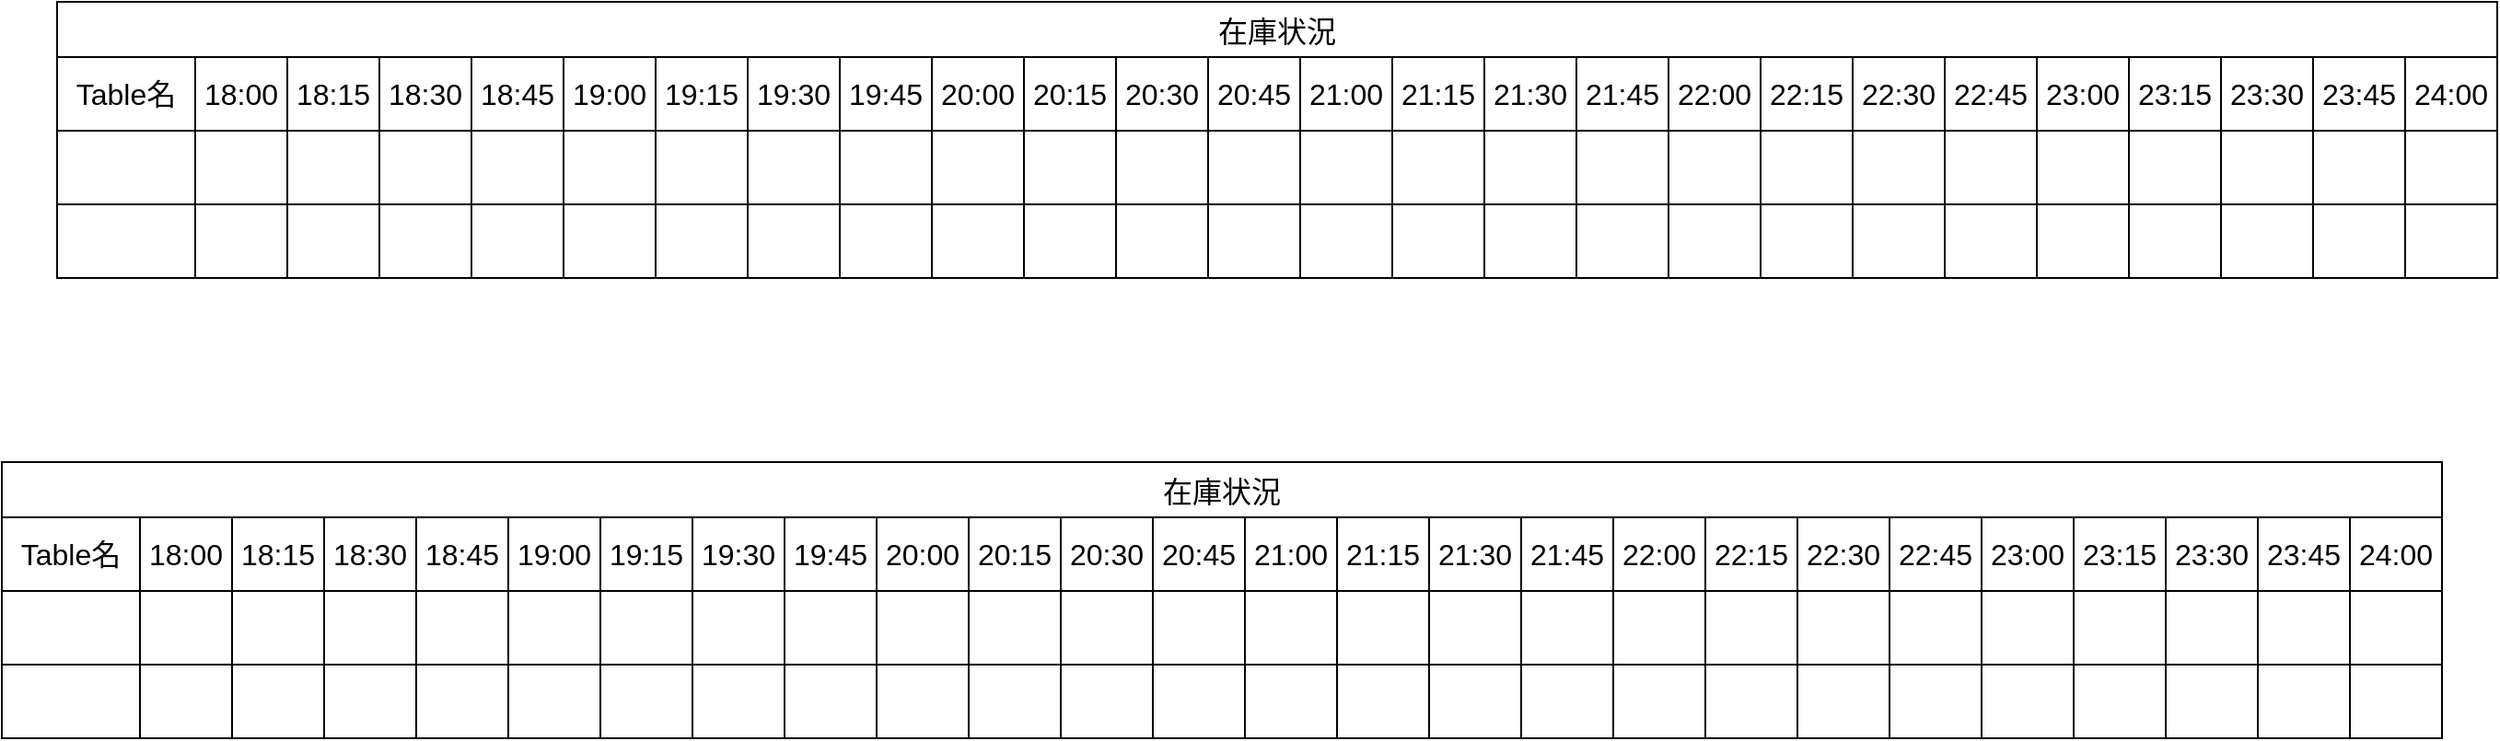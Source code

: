 <mxfile version="26.2.13" pages="2">
  <diagram name="ページ1" id="YnE8PgwaYrrXYtmKzult">
    <mxGraphModel dx="1308" dy="655" grid="1" gridSize="10" guides="1" tooltips="1" connect="1" arrows="1" fold="1" page="1" pageScale="1" pageWidth="827" pageHeight="1169" math="0" shadow="0">
      <root>
        <mxCell id="0" />
        <mxCell id="1" parent="0" />
        <mxCell id="RHcddddqsjIeiH03huRt-21" value="在庫状況" style="shape=table;startSize=30;container=1;collapsible=0;childLayout=tableLayout;strokeColor=default;fontSize=16;movable=1;resizable=1;rotatable=1;deletable=1;editable=1;locked=0;connectable=1;" vertex="1" parent="1">
          <mxGeometry x="40" y="640" width="1325" height="150" as="geometry" />
        </mxCell>
        <mxCell id="RHcddddqsjIeiH03huRt-22" value="" style="shape=tableRow;horizontal=0;startSize=0;swimlaneHead=0;swimlaneBody=0;strokeColor=inherit;top=0;left=0;bottom=0;right=0;collapsible=0;dropTarget=0;fillColor=none;points=[[0,0.5],[1,0.5]];portConstraint=eastwest;fontSize=16;" vertex="1" parent="RHcddddqsjIeiH03huRt-21">
          <mxGeometry y="30" width="1325" height="40" as="geometry" />
        </mxCell>
        <mxCell id="RHcddddqsjIeiH03huRt-34" value="Table名" style="shape=partialRectangle;html=1;whiteSpace=wrap;connectable=0;strokeColor=inherit;overflow=hidden;fillColor=none;top=0;left=0;bottom=0;right=0;pointerEvents=1;fontSize=16;" vertex="1" parent="RHcddddqsjIeiH03huRt-22">
          <mxGeometry width="75" height="40" as="geometry">
            <mxRectangle width="75" height="40" as="alternateBounds" />
          </mxGeometry>
        </mxCell>
        <mxCell id="RHcddddqsjIeiH03huRt-23" value="18:00" style="shape=partialRectangle;html=1;whiteSpace=wrap;connectable=0;strokeColor=inherit;overflow=hidden;fillColor=none;top=0;left=0;bottom=0;right=0;pointerEvents=1;fontSize=16;" vertex="1" parent="RHcddddqsjIeiH03huRt-22">
          <mxGeometry x="75" width="50" height="40" as="geometry">
            <mxRectangle width="50" height="40" as="alternateBounds" />
          </mxGeometry>
        </mxCell>
        <mxCell id="RHcddddqsjIeiH03huRt-24" value="18:15" style="shape=partialRectangle;html=1;whiteSpace=wrap;connectable=0;strokeColor=inherit;overflow=hidden;fillColor=none;top=0;left=0;bottom=0;right=0;pointerEvents=1;fontSize=16;" vertex="1" parent="RHcddddqsjIeiH03huRt-22">
          <mxGeometry x="125" width="50" height="40" as="geometry">
            <mxRectangle width="50" height="40" as="alternateBounds" />
          </mxGeometry>
        </mxCell>
        <mxCell id="RHcddddqsjIeiH03huRt-25" value="18:30" style="shape=partialRectangle;html=1;whiteSpace=wrap;connectable=0;strokeColor=inherit;overflow=hidden;fillColor=none;top=0;left=0;bottom=0;right=0;pointerEvents=1;fontSize=16;" vertex="1" parent="RHcddddqsjIeiH03huRt-22">
          <mxGeometry x="175" width="50" height="40" as="geometry">
            <mxRectangle width="50" height="40" as="alternateBounds" />
          </mxGeometry>
        </mxCell>
        <mxCell id="RHcddddqsjIeiH03huRt-37" value="18:45" style="shape=partialRectangle;html=1;whiteSpace=wrap;connectable=0;strokeColor=inherit;overflow=hidden;fillColor=none;top=0;left=0;bottom=0;right=0;pointerEvents=1;fontSize=16;" vertex="1" parent="RHcddddqsjIeiH03huRt-22">
          <mxGeometry x="225" width="50" height="40" as="geometry">
            <mxRectangle width="50" height="40" as="alternateBounds" />
          </mxGeometry>
        </mxCell>
        <mxCell id="RHcddddqsjIeiH03huRt-40" value="19:00" style="shape=partialRectangle;html=1;whiteSpace=wrap;connectable=0;strokeColor=inherit;overflow=hidden;fillColor=none;top=0;left=0;bottom=0;right=0;pointerEvents=1;fontSize=16;" vertex="1" parent="RHcddddqsjIeiH03huRt-22">
          <mxGeometry x="275" width="50" height="40" as="geometry">
            <mxRectangle width="50" height="40" as="alternateBounds" />
          </mxGeometry>
        </mxCell>
        <mxCell id="RHcddddqsjIeiH03huRt-61" value="19:15" style="shape=partialRectangle;html=1;whiteSpace=wrap;connectable=0;strokeColor=inherit;overflow=hidden;fillColor=none;top=0;left=0;bottom=0;right=0;pointerEvents=1;fontSize=16;" vertex="1" parent="RHcddddqsjIeiH03huRt-22">
          <mxGeometry x="325" width="50" height="40" as="geometry">
            <mxRectangle width="50" height="40" as="alternateBounds" />
          </mxGeometry>
        </mxCell>
        <mxCell id="RHcddddqsjIeiH03huRt-58" value="19:30" style="shape=partialRectangle;html=1;whiteSpace=wrap;connectable=0;strokeColor=inherit;overflow=hidden;fillColor=none;top=0;left=0;bottom=0;right=0;pointerEvents=1;fontSize=16;" vertex="1" parent="RHcddddqsjIeiH03huRt-22">
          <mxGeometry x="375" width="50" height="40" as="geometry">
            <mxRectangle width="50" height="40" as="alternateBounds" />
          </mxGeometry>
        </mxCell>
        <mxCell id="RHcddddqsjIeiH03huRt-55" value="19:45" style="shape=partialRectangle;html=1;whiteSpace=wrap;connectable=0;strokeColor=inherit;overflow=hidden;fillColor=none;top=0;left=0;bottom=0;right=0;pointerEvents=1;fontSize=16;" vertex="1" parent="RHcddddqsjIeiH03huRt-22">
          <mxGeometry x="425" width="50" height="40" as="geometry">
            <mxRectangle width="50" height="40" as="alternateBounds" />
          </mxGeometry>
        </mxCell>
        <mxCell id="RHcddddqsjIeiH03huRt-52" value="20:00" style="shape=partialRectangle;html=1;whiteSpace=wrap;connectable=0;strokeColor=inherit;overflow=hidden;fillColor=none;top=0;left=0;bottom=0;right=0;pointerEvents=1;fontSize=16;" vertex="1" parent="RHcddddqsjIeiH03huRt-22">
          <mxGeometry x="475" width="50" height="40" as="geometry">
            <mxRectangle width="50" height="40" as="alternateBounds" />
          </mxGeometry>
        </mxCell>
        <mxCell id="RHcddddqsjIeiH03huRt-49" value="20:15" style="shape=partialRectangle;html=1;whiteSpace=wrap;connectable=0;strokeColor=inherit;overflow=hidden;fillColor=none;top=0;left=0;bottom=0;right=0;pointerEvents=1;fontSize=16;" vertex="1" parent="RHcddddqsjIeiH03huRt-22">
          <mxGeometry x="525" width="50" height="40" as="geometry">
            <mxRectangle width="50" height="40" as="alternateBounds" />
          </mxGeometry>
        </mxCell>
        <mxCell id="RHcddddqsjIeiH03huRt-46" value="20:30" style="shape=partialRectangle;html=1;whiteSpace=wrap;connectable=0;strokeColor=inherit;overflow=hidden;fillColor=none;top=0;left=0;bottom=0;right=0;pointerEvents=1;fontSize=16;" vertex="1" parent="RHcddddqsjIeiH03huRt-22">
          <mxGeometry x="575" width="50" height="40" as="geometry">
            <mxRectangle width="50" height="40" as="alternateBounds" />
          </mxGeometry>
        </mxCell>
        <mxCell id="RHcddddqsjIeiH03huRt-43" value="20:45" style="shape=partialRectangle;html=1;whiteSpace=wrap;connectable=0;strokeColor=inherit;overflow=hidden;fillColor=none;top=0;left=0;bottom=0;right=0;pointerEvents=1;fontSize=16;" vertex="1" parent="RHcddddqsjIeiH03huRt-22">
          <mxGeometry x="625" width="50" height="40" as="geometry">
            <mxRectangle width="50" height="40" as="alternateBounds" />
          </mxGeometry>
        </mxCell>
        <mxCell id="RHcddddqsjIeiH03huRt-64" value="21:00" style="shape=partialRectangle;html=1;whiteSpace=wrap;connectable=0;strokeColor=inherit;overflow=hidden;fillColor=none;top=0;left=0;bottom=0;right=0;pointerEvents=1;fontSize=16;" vertex="1" parent="RHcddddqsjIeiH03huRt-22">
          <mxGeometry x="675" width="50" height="40" as="geometry">
            <mxRectangle width="50" height="40" as="alternateBounds" />
          </mxGeometry>
        </mxCell>
        <mxCell id="RHcddddqsjIeiH03huRt-67" value="21:15" style="shape=partialRectangle;html=1;whiteSpace=wrap;connectable=0;strokeColor=inherit;overflow=hidden;fillColor=none;top=0;left=0;bottom=0;right=0;pointerEvents=1;fontSize=16;" vertex="1" parent="RHcddddqsjIeiH03huRt-22">
          <mxGeometry x="725" width="50" height="40" as="geometry">
            <mxRectangle width="50" height="40" as="alternateBounds" />
          </mxGeometry>
        </mxCell>
        <mxCell id="RHcddddqsjIeiH03huRt-70" value="21:30" style="shape=partialRectangle;html=1;whiteSpace=wrap;connectable=0;strokeColor=inherit;overflow=hidden;fillColor=none;top=0;left=0;bottom=0;right=0;pointerEvents=1;fontSize=16;" vertex="1" parent="RHcddddqsjIeiH03huRt-22">
          <mxGeometry x="775" width="50" height="40" as="geometry">
            <mxRectangle width="50" height="40" as="alternateBounds" />
          </mxGeometry>
        </mxCell>
        <mxCell id="RHcddddqsjIeiH03huRt-73" value="21:45" style="shape=partialRectangle;html=1;whiteSpace=wrap;connectable=0;strokeColor=inherit;overflow=hidden;fillColor=none;top=0;left=0;bottom=0;right=0;pointerEvents=1;fontSize=16;" vertex="1" parent="RHcddddqsjIeiH03huRt-22">
          <mxGeometry x="825" width="50" height="40" as="geometry">
            <mxRectangle width="50" height="40" as="alternateBounds" />
          </mxGeometry>
        </mxCell>
        <mxCell id="RHcddddqsjIeiH03huRt-76" value="22:00" style="shape=partialRectangle;html=1;whiteSpace=wrap;connectable=0;strokeColor=inherit;overflow=hidden;fillColor=none;top=0;left=0;bottom=0;right=0;pointerEvents=1;fontSize=16;" vertex="1" parent="RHcddddqsjIeiH03huRt-22">
          <mxGeometry x="875" width="50" height="40" as="geometry">
            <mxRectangle width="50" height="40" as="alternateBounds" />
          </mxGeometry>
        </mxCell>
        <mxCell id="RHcddddqsjIeiH03huRt-79" value="22:15" style="shape=partialRectangle;html=1;whiteSpace=wrap;connectable=0;strokeColor=inherit;overflow=hidden;fillColor=none;top=0;left=0;bottom=0;right=0;pointerEvents=1;fontSize=16;" vertex="1" parent="RHcddddqsjIeiH03huRt-22">
          <mxGeometry x="925" width="50" height="40" as="geometry">
            <mxRectangle width="50" height="40" as="alternateBounds" />
          </mxGeometry>
        </mxCell>
        <mxCell id="RHcddddqsjIeiH03huRt-82" value="22:30" style="shape=partialRectangle;html=1;whiteSpace=wrap;connectable=0;strokeColor=inherit;overflow=hidden;fillColor=none;top=0;left=0;bottom=0;right=0;pointerEvents=1;fontSize=16;" vertex="1" parent="RHcddddqsjIeiH03huRt-22">
          <mxGeometry x="975" width="50" height="40" as="geometry">
            <mxRectangle width="50" height="40" as="alternateBounds" />
          </mxGeometry>
        </mxCell>
        <mxCell id="RHcddddqsjIeiH03huRt-85" value="22:45" style="shape=partialRectangle;html=1;whiteSpace=wrap;connectable=0;strokeColor=inherit;overflow=hidden;fillColor=none;top=0;left=0;bottom=0;right=0;pointerEvents=1;fontSize=16;" vertex="1" parent="RHcddddqsjIeiH03huRt-22">
          <mxGeometry x="1025" width="50" height="40" as="geometry">
            <mxRectangle width="50" height="40" as="alternateBounds" />
          </mxGeometry>
        </mxCell>
        <mxCell id="RHcddddqsjIeiH03huRt-88" value="23:00" style="shape=partialRectangle;html=1;whiteSpace=wrap;connectable=0;strokeColor=inherit;overflow=hidden;fillColor=none;top=0;left=0;bottom=0;right=0;pointerEvents=1;fontSize=16;" vertex="1" parent="RHcddddqsjIeiH03huRt-22">
          <mxGeometry x="1075" width="50" height="40" as="geometry">
            <mxRectangle width="50" height="40" as="alternateBounds" />
          </mxGeometry>
        </mxCell>
        <mxCell id="RHcddddqsjIeiH03huRt-91" value="23:15" style="shape=partialRectangle;html=1;whiteSpace=wrap;connectable=0;strokeColor=inherit;overflow=hidden;fillColor=none;top=0;left=0;bottom=0;right=0;pointerEvents=1;fontSize=16;" vertex="1" parent="RHcddddqsjIeiH03huRt-22">
          <mxGeometry x="1125" width="50" height="40" as="geometry">
            <mxRectangle width="50" height="40" as="alternateBounds" />
          </mxGeometry>
        </mxCell>
        <mxCell id="RHcddddqsjIeiH03huRt-94" value="23:30" style="shape=partialRectangle;html=1;whiteSpace=wrap;connectable=0;strokeColor=inherit;overflow=hidden;fillColor=none;top=0;left=0;bottom=0;right=0;pointerEvents=1;fontSize=16;" vertex="1" parent="RHcddddqsjIeiH03huRt-22">
          <mxGeometry x="1175" width="50" height="40" as="geometry">
            <mxRectangle width="50" height="40" as="alternateBounds" />
          </mxGeometry>
        </mxCell>
        <mxCell id="RHcddddqsjIeiH03huRt-97" value="23:45" style="shape=partialRectangle;html=1;whiteSpace=wrap;connectable=0;strokeColor=inherit;overflow=hidden;fillColor=none;top=0;left=0;bottom=0;right=0;pointerEvents=1;fontSize=16;" vertex="1" parent="RHcddddqsjIeiH03huRt-22">
          <mxGeometry x="1225" width="50" height="40" as="geometry">
            <mxRectangle width="50" height="40" as="alternateBounds" />
          </mxGeometry>
        </mxCell>
        <mxCell id="RHcddddqsjIeiH03huRt-100" value="24:00" style="shape=partialRectangle;html=1;whiteSpace=wrap;connectable=0;strokeColor=inherit;overflow=hidden;fillColor=none;top=0;left=0;bottom=0;right=0;pointerEvents=1;fontSize=16;" vertex="1" parent="RHcddddqsjIeiH03huRt-22">
          <mxGeometry x="1275" width="50" height="40" as="geometry">
            <mxRectangle width="50" height="40" as="alternateBounds" />
          </mxGeometry>
        </mxCell>
        <mxCell id="RHcddddqsjIeiH03huRt-26" value="" style="shape=tableRow;horizontal=0;startSize=0;swimlaneHead=0;swimlaneBody=0;strokeColor=inherit;top=0;left=0;bottom=0;right=0;collapsible=0;dropTarget=0;fillColor=none;points=[[0,0.5],[1,0.5]];portConstraint=eastwest;fontSize=16;" vertex="1" parent="RHcddddqsjIeiH03huRt-21">
          <mxGeometry y="70" width="1325" height="40" as="geometry" />
        </mxCell>
        <mxCell id="RHcddddqsjIeiH03huRt-35" style="shape=partialRectangle;html=1;whiteSpace=wrap;connectable=0;strokeColor=inherit;overflow=hidden;fillColor=none;top=0;left=0;bottom=0;right=0;pointerEvents=1;fontSize=16;" vertex="1" parent="RHcddddqsjIeiH03huRt-26">
          <mxGeometry width="75" height="40" as="geometry">
            <mxRectangle width="75" height="40" as="alternateBounds" />
          </mxGeometry>
        </mxCell>
        <mxCell id="RHcddddqsjIeiH03huRt-27" value="" style="shape=partialRectangle;html=1;whiteSpace=wrap;connectable=0;strokeColor=inherit;overflow=hidden;fillColor=none;top=0;left=0;bottom=0;right=0;pointerEvents=1;fontSize=16;" vertex="1" parent="RHcddddqsjIeiH03huRt-26">
          <mxGeometry x="75" width="50" height="40" as="geometry">
            <mxRectangle width="50" height="40" as="alternateBounds" />
          </mxGeometry>
        </mxCell>
        <mxCell id="RHcddddqsjIeiH03huRt-28" value="" style="shape=partialRectangle;html=1;whiteSpace=wrap;connectable=0;strokeColor=inherit;overflow=hidden;fillColor=none;top=0;left=0;bottom=0;right=0;pointerEvents=1;fontSize=16;" vertex="1" parent="RHcddddqsjIeiH03huRt-26">
          <mxGeometry x="125" width="50" height="40" as="geometry">
            <mxRectangle width="50" height="40" as="alternateBounds" />
          </mxGeometry>
        </mxCell>
        <mxCell id="RHcddddqsjIeiH03huRt-29" value="" style="shape=partialRectangle;html=1;whiteSpace=wrap;connectable=0;strokeColor=inherit;overflow=hidden;fillColor=none;top=0;left=0;bottom=0;right=0;pointerEvents=1;fontSize=16;" vertex="1" parent="RHcddddqsjIeiH03huRt-26">
          <mxGeometry x="175" width="50" height="40" as="geometry">
            <mxRectangle width="50" height="40" as="alternateBounds" />
          </mxGeometry>
        </mxCell>
        <mxCell id="RHcddddqsjIeiH03huRt-38" style="shape=partialRectangle;html=1;whiteSpace=wrap;connectable=0;strokeColor=inherit;overflow=hidden;fillColor=none;top=0;left=0;bottom=0;right=0;pointerEvents=1;fontSize=16;" vertex="1" parent="RHcddddqsjIeiH03huRt-26">
          <mxGeometry x="225" width="50" height="40" as="geometry">
            <mxRectangle width="50" height="40" as="alternateBounds" />
          </mxGeometry>
        </mxCell>
        <mxCell id="RHcddddqsjIeiH03huRt-41" style="shape=partialRectangle;html=1;whiteSpace=wrap;connectable=0;strokeColor=inherit;overflow=hidden;fillColor=none;top=0;left=0;bottom=0;right=0;pointerEvents=1;fontSize=16;" vertex="1" parent="RHcddddqsjIeiH03huRt-26">
          <mxGeometry x="275" width="50" height="40" as="geometry">
            <mxRectangle width="50" height="40" as="alternateBounds" />
          </mxGeometry>
        </mxCell>
        <mxCell id="RHcddddqsjIeiH03huRt-62" style="shape=partialRectangle;html=1;whiteSpace=wrap;connectable=0;strokeColor=inherit;overflow=hidden;fillColor=none;top=0;left=0;bottom=0;right=0;pointerEvents=1;fontSize=16;" vertex="1" parent="RHcddddqsjIeiH03huRt-26">
          <mxGeometry x="325" width="50" height="40" as="geometry">
            <mxRectangle width="50" height="40" as="alternateBounds" />
          </mxGeometry>
        </mxCell>
        <mxCell id="RHcddddqsjIeiH03huRt-59" style="shape=partialRectangle;html=1;whiteSpace=wrap;connectable=0;strokeColor=inherit;overflow=hidden;fillColor=none;top=0;left=0;bottom=0;right=0;pointerEvents=1;fontSize=16;" vertex="1" parent="RHcddddqsjIeiH03huRt-26">
          <mxGeometry x="375" width="50" height="40" as="geometry">
            <mxRectangle width="50" height="40" as="alternateBounds" />
          </mxGeometry>
        </mxCell>
        <mxCell id="RHcddddqsjIeiH03huRt-56" style="shape=partialRectangle;html=1;whiteSpace=wrap;connectable=0;strokeColor=inherit;overflow=hidden;fillColor=none;top=0;left=0;bottom=0;right=0;pointerEvents=1;fontSize=16;" vertex="1" parent="RHcddddqsjIeiH03huRt-26">
          <mxGeometry x="425" width="50" height="40" as="geometry">
            <mxRectangle width="50" height="40" as="alternateBounds" />
          </mxGeometry>
        </mxCell>
        <mxCell id="RHcddddqsjIeiH03huRt-53" style="shape=partialRectangle;html=1;whiteSpace=wrap;connectable=0;strokeColor=inherit;overflow=hidden;fillColor=none;top=0;left=0;bottom=0;right=0;pointerEvents=1;fontSize=16;" vertex="1" parent="RHcddddqsjIeiH03huRt-26">
          <mxGeometry x="475" width="50" height="40" as="geometry">
            <mxRectangle width="50" height="40" as="alternateBounds" />
          </mxGeometry>
        </mxCell>
        <mxCell id="RHcddddqsjIeiH03huRt-50" style="shape=partialRectangle;html=1;whiteSpace=wrap;connectable=0;strokeColor=inherit;overflow=hidden;fillColor=none;top=0;left=0;bottom=0;right=0;pointerEvents=1;fontSize=16;" vertex="1" parent="RHcddddqsjIeiH03huRt-26">
          <mxGeometry x="525" width="50" height="40" as="geometry">
            <mxRectangle width="50" height="40" as="alternateBounds" />
          </mxGeometry>
        </mxCell>
        <mxCell id="RHcddddqsjIeiH03huRt-47" style="shape=partialRectangle;html=1;whiteSpace=wrap;connectable=0;strokeColor=inherit;overflow=hidden;fillColor=none;top=0;left=0;bottom=0;right=0;pointerEvents=1;fontSize=16;" vertex="1" parent="RHcddddqsjIeiH03huRt-26">
          <mxGeometry x="575" width="50" height="40" as="geometry">
            <mxRectangle width="50" height="40" as="alternateBounds" />
          </mxGeometry>
        </mxCell>
        <mxCell id="RHcddddqsjIeiH03huRt-44" style="shape=partialRectangle;html=1;whiteSpace=wrap;connectable=0;strokeColor=inherit;overflow=hidden;fillColor=none;top=0;left=0;bottom=0;right=0;pointerEvents=1;fontSize=16;" vertex="1" parent="RHcddddqsjIeiH03huRt-26">
          <mxGeometry x="625" width="50" height="40" as="geometry">
            <mxRectangle width="50" height="40" as="alternateBounds" />
          </mxGeometry>
        </mxCell>
        <mxCell id="RHcddddqsjIeiH03huRt-65" style="shape=partialRectangle;html=1;whiteSpace=wrap;connectable=0;strokeColor=inherit;overflow=hidden;fillColor=none;top=0;left=0;bottom=0;right=0;pointerEvents=1;fontSize=16;" vertex="1" parent="RHcddddqsjIeiH03huRt-26">
          <mxGeometry x="675" width="50" height="40" as="geometry">
            <mxRectangle width="50" height="40" as="alternateBounds" />
          </mxGeometry>
        </mxCell>
        <mxCell id="RHcddddqsjIeiH03huRt-68" style="shape=partialRectangle;html=1;whiteSpace=wrap;connectable=0;strokeColor=inherit;overflow=hidden;fillColor=none;top=0;left=0;bottom=0;right=0;pointerEvents=1;fontSize=16;" vertex="1" parent="RHcddddqsjIeiH03huRt-26">
          <mxGeometry x="725" width="50" height="40" as="geometry">
            <mxRectangle width="50" height="40" as="alternateBounds" />
          </mxGeometry>
        </mxCell>
        <mxCell id="RHcddddqsjIeiH03huRt-71" style="shape=partialRectangle;html=1;whiteSpace=wrap;connectable=0;strokeColor=inherit;overflow=hidden;fillColor=none;top=0;left=0;bottom=0;right=0;pointerEvents=1;fontSize=16;" vertex="1" parent="RHcddddqsjIeiH03huRt-26">
          <mxGeometry x="775" width="50" height="40" as="geometry">
            <mxRectangle width="50" height="40" as="alternateBounds" />
          </mxGeometry>
        </mxCell>
        <mxCell id="RHcddddqsjIeiH03huRt-74" style="shape=partialRectangle;html=1;whiteSpace=wrap;connectable=0;strokeColor=inherit;overflow=hidden;fillColor=none;top=0;left=0;bottom=0;right=0;pointerEvents=1;fontSize=16;" vertex="1" parent="RHcddddqsjIeiH03huRt-26">
          <mxGeometry x="825" width="50" height="40" as="geometry">
            <mxRectangle width="50" height="40" as="alternateBounds" />
          </mxGeometry>
        </mxCell>
        <mxCell id="RHcddddqsjIeiH03huRt-77" style="shape=partialRectangle;html=1;whiteSpace=wrap;connectable=0;strokeColor=inherit;overflow=hidden;fillColor=none;top=0;left=0;bottom=0;right=0;pointerEvents=1;fontSize=16;" vertex="1" parent="RHcddddqsjIeiH03huRt-26">
          <mxGeometry x="875" width="50" height="40" as="geometry">
            <mxRectangle width="50" height="40" as="alternateBounds" />
          </mxGeometry>
        </mxCell>
        <mxCell id="RHcddddqsjIeiH03huRt-80" style="shape=partialRectangle;html=1;whiteSpace=wrap;connectable=0;strokeColor=inherit;overflow=hidden;fillColor=none;top=0;left=0;bottom=0;right=0;pointerEvents=1;fontSize=16;" vertex="1" parent="RHcddddqsjIeiH03huRt-26">
          <mxGeometry x="925" width="50" height="40" as="geometry">
            <mxRectangle width="50" height="40" as="alternateBounds" />
          </mxGeometry>
        </mxCell>
        <mxCell id="RHcddddqsjIeiH03huRt-83" style="shape=partialRectangle;html=1;whiteSpace=wrap;connectable=0;strokeColor=inherit;overflow=hidden;fillColor=none;top=0;left=0;bottom=0;right=0;pointerEvents=1;fontSize=16;" vertex="1" parent="RHcddddqsjIeiH03huRt-26">
          <mxGeometry x="975" width="50" height="40" as="geometry">
            <mxRectangle width="50" height="40" as="alternateBounds" />
          </mxGeometry>
        </mxCell>
        <mxCell id="RHcddddqsjIeiH03huRt-86" style="shape=partialRectangle;html=1;whiteSpace=wrap;connectable=0;strokeColor=inherit;overflow=hidden;fillColor=none;top=0;left=0;bottom=0;right=0;pointerEvents=1;fontSize=16;" vertex="1" parent="RHcddddqsjIeiH03huRt-26">
          <mxGeometry x="1025" width="50" height="40" as="geometry">
            <mxRectangle width="50" height="40" as="alternateBounds" />
          </mxGeometry>
        </mxCell>
        <mxCell id="RHcddddqsjIeiH03huRt-89" style="shape=partialRectangle;html=1;whiteSpace=wrap;connectable=0;strokeColor=inherit;overflow=hidden;fillColor=none;top=0;left=0;bottom=0;right=0;pointerEvents=1;fontSize=16;" vertex="1" parent="RHcddddqsjIeiH03huRt-26">
          <mxGeometry x="1075" width="50" height="40" as="geometry">
            <mxRectangle width="50" height="40" as="alternateBounds" />
          </mxGeometry>
        </mxCell>
        <mxCell id="RHcddddqsjIeiH03huRt-92" style="shape=partialRectangle;html=1;whiteSpace=wrap;connectable=0;strokeColor=inherit;overflow=hidden;fillColor=none;top=0;left=0;bottom=0;right=0;pointerEvents=1;fontSize=16;" vertex="1" parent="RHcddddqsjIeiH03huRt-26">
          <mxGeometry x="1125" width="50" height="40" as="geometry">
            <mxRectangle width="50" height="40" as="alternateBounds" />
          </mxGeometry>
        </mxCell>
        <mxCell id="RHcddddqsjIeiH03huRt-95" style="shape=partialRectangle;html=1;whiteSpace=wrap;connectable=0;strokeColor=inherit;overflow=hidden;fillColor=none;top=0;left=0;bottom=0;right=0;pointerEvents=1;fontSize=16;" vertex="1" parent="RHcddddqsjIeiH03huRt-26">
          <mxGeometry x="1175" width="50" height="40" as="geometry">
            <mxRectangle width="50" height="40" as="alternateBounds" />
          </mxGeometry>
        </mxCell>
        <mxCell id="RHcddddqsjIeiH03huRt-98" style="shape=partialRectangle;html=1;whiteSpace=wrap;connectable=0;strokeColor=inherit;overflow=hidden;fillColor=none;top=0;left=0;bottom=0;right=0;pointerEvents=1;fontSize=16;" vertex="1" parent="RHcddddqsjIeiH03huRt-26">
          <mxGeometry x="1225" width="50" height="40" as="geometry">
            <mxRectangle width="50" height="40" as="alternateBounds" />
          </mxGeometry>
        </mxCell>
        <mxCell id="RHcddddqsjIeiH03huRt-101" style="shape=partialRectangle;html=1;whiteSpace=wrap;connectable=0;strokeColor=inherit;overflow=hidden;fillColor=none;top=0;left=0;bottom=0;right=0;pointerEvents=1;fontSize=16;" vertex="1" parent="RHcddddqsjIeiH03huRt-26">
          <mxGeometry x="1275" width="50" height="40" as="geometry">
            <mxRectangle width="50" height="40" as="alternateBounds" />
          </mxGeometry>
        </mxCell>
        <mxCell id="RHcddddqsjIeiH03huRt-30" value="" style="shape=tableRow;horizontal=0;startSize=0;swimlaneHead=0;swimlaneBody=0;strokeColor=inherit;top=0;left=0;bottom=0;right=0;collapsible=0;dropTarget=0;fillColor=none;points=[[0,0.5],[1,0.5]];portConstraint=eastwest;fontSize=16;" vertex="1" parent="RHcddddqsjIeiH03huRt-21">
          <mxGeometry y="110" width="1325" height="40" as="geometry" />
        </mxCell>
        <mxCell id="RHcddddqsjIeiH03huRt-36" style="shape=partialRectangle;html=1;whiteSpace=wrap;connectable=0;strokeColor=inherit;overflow=hidden;fillColor=none;top=0;left=0;bottom=0;right=0;pointerEvents=1;fontSize=16;" vertex="1" parent="RHcddddqsjIeiH03huRt-30">
          <mxGeometry width="75" height="40" as="geometry">
            <mxRectangle width="75" height="40" as="alternateBounds" />
          </mxGeometry>
        </mxCell>
        <mxCell id="RHcddddqsjIeiH03huRt-31" value="" style="shape=partialRectangle;html=1;whiteSpace=wrap;connectable=0;strokeColor=inherit;overflow=hidden;fillColor=none;top=0;left=0;bottom=0;right=0;pointerEvents=1;fontSize=16;" vertex="1" parent="RHcddddqsjIeiH03huRt-30">
          <mxGeometry x="75" width="50" height="40" as="geometry">
            <mxRectangle width="50" height="40" as="alternateBounds" />
          </mxGeometry>
        </mxCell>
        <mxCell id="RHcddddqsjIeiH03huRt-32" value="" style="shape=partialRectangle;html=1;whiteSpace=wrap;connectable=0;strokeColor=inherit;overflow=hidden;fillColor=none;top=0;left=0;bottom=0;right=0;pointerEvents=1;fontSize=16;" vertex="1" parent="RHcddddqsjIeiH03huRt-30">
          <mxGeometry x="125" width="50" height="40" as="geometry">
            <mxRectangle width="50" height="40" as="alternateBounds" />
          </mxGeometry>
        </mxCell>
        <mxCell id="RHcddddqsjIeiH03huRt-33" value="" style="shape=partialRectangle;html=1;whiteSpace=wrap;connectable=0;strokeColor=inherit;overflow=hidden;fillColor=none;top=0;left=0;bottom=0;right=0;pointerEvents=1;fontSize=16;" vertex="1" parent="RHcddddqsjIeiH03huRt-30">
          <mxGeometry x="175" width="50" height="40" as="geometry">
            <mxRectangle width="50" height="40" as="alternateBounds" />
          </mxGeometry>
        </mxCell>
        <mxCell id="RHcddddqsjIeiH03huRt-39" style="shape=partialRectangle;html=1;whiteSpace=wrap;connectable=0;strokeColor=inherit;overflow=hidden;fillColor=none;top=0;left=0;bottom=0;right=0;pointerEvents=1;fontSize=16;" vertex="1" parent="RHcddddqsjIeiH03huRt-30">
          <mxGeometry x="225" width="50" height="40" as="geometry">
            <mxRectangle width="50" height="40" as="alternateBounds" />
          </mxGeometry>
        </mxCell>
        <mxCell id="RHcddddqsjIeiH03huRt-42" style="shape=partialRectangle;html=1;whiteSpace=wrap;connectable=0;strokeColor=inherit;overflow=hidden;fillColor=none;top=0;left=0;bottom=0;right=0;pointerEvents=1;fontSize=16;" vertex="1" parent="RHcddddqsjIeiH03huRt-30">
          <mxGeometry x="275" width="50" height="40" as="geometry">
            <mxRectangle width="50" height="40" as="alternateBounds" />
          </mxGeometry>
        </mxCell>
        <mxCell id="RHcddddqsjIeiH03huRt-63" style="shape=partialRectangle;html=1;whiteSpace=wrap;connectable=0;strokeColor=inherit;overflow=hidden;fillColor=none;top=0;left=0;bottom=0;right=0;pointerEvents=1;fontSize=16;" vertex="1" parent="RHcddddqsjIeiH03huRt-30">
          <mxGeometry x="325" width="50" height="40" as="geometry">
            <mxRectangle width="50" height="40" as="alternateBounds" />
          </mxGeometry>
        </mxCell>
        <mxCell id="RHcddddqsjIeiH03huRt-60" style="shape=partialRectangle;html=1;whiteSpace=wrap;connectable=0;strokeColor=inherit;overflow=hidden;fillColor=none;top=0;left=0;bottom=0;right=0;pointerEvents=1;fontSize=16;" vertex="1" parent="RHcddddqsjIeiH03huRt-30">
          <mxGeometry x="375" width="50" height="40" as="geometry">
            <mxRectangle width="50" height="40" as="alternateBounds" />
          </mxGeometry>
        </mxCell>
        <mxCell id="RHcddddqsjIeiH03huRt-57" style="shape=partialRectangle;html=1;whiteSpace=wrap;connectable=0;strokeColor=inherit;overflow=hidden;fillColor=none;top=0;left=0;bottom=0;right=0;pointerEvents=1;fontSize=16;" vertex="1" parent="RHcddddqsjIeiH03huRt-30">
          <mxGeometry x="425" width="50" height="40" as="geometry">
            <mxRectangle width="50" height="40" as="alternateBounds" />
          </mxGeometry>
        </mxCell>
        <mxCell id="RHcddddqsjIeiH03huRt-54" style="shape=partialRectangle;html=1;whiteSpace=wrap;connectable=0;strokeColor=inherit;overflow=hidden;fillColor=none;top=0;left=0;bottom=0;right=0;pointerEvents=1;fontSize=16;" vertex="1" parent="RHcddddqsjIeiH03huRt-30">
          <mxGeometry x="475" width="50" height="40" as="geometry">
            <mxRectangle width="50" height="40" as="alternateBounds" />
          </mxGeometry>
        </mxCell>
        <mxCell id="RHcddddqsjIeiH03huRt-51" style="shape=partialRectangle;html=1;whiteSpace=wrap;connectable=0;strokeColor=inherit;overflow=hidden;fillColor=none;top=0;left=0;bottom=0;right=0;pointerEvents=1;fontSize=16;" vertex="1" parent="RHcddddqsjIeiH03huRt-30">
          <mxGeometry x="525" width="50" height="40" as="geometry">
            <mxRectangle width="50" height="40" as="alternateBounds" />
          </mxGeometry>
        </mxCell>
        <mxCell id="RHcddddqsjIeiH03huRt-48" style="shape=partialRectangle;html=1;whiteSpace=wrap;connectable=0;strokeColor=inherit;overflow=hidden;fillColor=none;top=0;left=0;bottom=0;right=0;pointerEvents=1;fontSize=16;" vertex="1" parent="RHcddddqsjIeiH03huRt-30">
          <mxGeometry x="575" width="50" height="40" as="geometry">
            <mxRectangle width="50" height="40" as="alternateBounds" />
          </mxGeometry>
        </mxCell>
        <mxCell id="RHcddddqsjIeiH03huRt-45" style="shape=partialRectangle;html=1;whiteSpace=wrap;connectable=0;strokeColor=inherit;overflow=hidden;fillColor=none;top=0;left=0;bottom=0;right=0;pointerEvents=1;fontSize=16;" vertex="1" parent="RHcddddqsjIeiH03huRt-30">
          <mxGeometry x="625" width="50" height="40" as="geometry">
            <mxRectangle width="50" height="40" as="alternateBounds" />
          </mxGeometry>
        </mxCell>
        <mxCell id="RHcddddqsjIeiH03huRt-66" style="shape=partialRectangle;html=1;whiteSpace=wrap;connectable=0;strokeColor=inherit;overflow=hidden;fillColor=none;top=0;left=0;bottom=0;right=0;pointerEvents=1;fontSize=16;" vertex="1" parent="RHcddddqsjIeiH03huRt-30">
          <mxGeometry x="675" width="50" height="40" as="geometry">
            <mxRectangle width="50" height="40" as="alternateBounds" />
          </mxGeometry>
        </mxCell>
        <mxCell id="RHcddddqsjIeiH03huRt-69" style="shape=partialRectangle;html=1;whiteSpace=wrap;connectable=0;strokeColor=inherit;overflow=hidden;fillColor=none;top=0;left=0;bottom=0;right=0;pointerEvents=1;fontSize=16;" vertex="1" parent="RHcddddqsjIeiH03huRt-30">
          <mxGeometry x="725" width="50" height="40" as="geometry">
            <mxRectangle width="50" height="40" as="alternateBounds" />
          </mxGeometry>
        </mxCell>
        <mxCell id="RHcddddqsjIeiH03huRt-72" style="shape=partialRectangle;html=1;whiteSpace=wrap;connectable=0;strokeColor=inherit;overflow=hidden;fillColor=none;top=0;left=0;bottom=0;right=0;pointerEvents=1;fontSize=16;" vertex="1" parent="RHcddddqsjIeiH03huRt-30">
          <mxGeometry x="775" width="50" height="40" as="geometry">
            <mxRectangle width="50" height="40" as="alternateBounds" />
          </mxGeometry>
        </mxCell>
        <mxCell id="RHcddddqsjIeiH03huRt-75" style="shape=partialRectangle;html=1;whiteSpace=wrap;connectable=0;strokeColor=inherit;overflow=hidden;fillColor=none;top=0;left=0;bottom=0;right=0;pointerEvents=1;fontSize=16;" vertex="1" parent="RHcddddqsjIeiH03huRt-30">
          <mxGeometry x="825" width="50" height="40" as="geometry">
            <mxRectangle width="50" height="40" as="alternateBounds" />
          </mxGeometry>
        </mxCell>
        <mxCell id="RHcddddqsjIeiH03huRt-78" style="shape=partialRectangle;html=1;whiteSpace=wrap;connectable=0;strokeColor=inherit;overflow=hidden;fillColor=none;top=0;left=0;bottom=0;right=0;pointerEvents=1;fontSize=16;" vertex="1" parent="RHcddddqsjIeiH03huRt-30">
          <mxGeometry x="875" width="50" height="40" as="geometry">
            <mxRectangle width="50" height="40" as="alternateBounds" />
          </mxGeometry>
        </mxCell>
        <mxCell id="RHcddddqsjIeiH03huRt-81" style="shape=partialRectangle;html=1;whiteSpace=wrap;connectable=0;strokeColor=inherit;overflow=hidden;fillColor=none;top=0;left=0;bottom=0;right=0;pointerEvents=1;fontSize=16;" vertex="1" parent="RHcddddqsjIeiH03huRt-30">
          <mxGeometry x="925" width="50" height="40" as="geometry">
            <mxRectangle width="50" height="40" as="alternateBounds" />
          </mxGeometry>
        </mxCell>
        <mxCell id="RHcddddqsjIeiH03huRt-84" style="shape=partialRectangle;html=1;whiteSpace=wrap;connectable=0;strokeColor=inherit;overflow=hidden;fillColor=none;top=0;left=0;bottom=0;right=0;pointerEvents=1;fontSize=16;" vertex="1" parent="RHcddddqsjIeiH03huRt-30">
          <mxGeometry x="975" width="50" height="40" as="geometry">
            <mxRectangle width="50" height="40" as="alternateBounds" />
          </mxGeometry>
        </mxCell>
        <mxCell id="RHcddddqsjIeiH03huRt-87" style="shape=partialRectangle;html=1;whiteSpace=wrap;connectable=0;strokeColor=inherit;overflow=hidden;fillColor=none;top=0;left=0;bottom=0;right=0;pointerEvents=1;fontSize=16;" vertex="1" parent="RHcddddqsjIeiH03huRt-30">
          <mxGeometry x="1025" width="50" height="40" as="geometry">
            <mxRectangle width="50" height="40" as="alternateBounds" />
          </mxGeometry>
        </mxCell>
        <mxCell id="RHcddddqsjIeiH03huRt-90" style="shape=partialRectangle;html=1;whiteSpace=wrap;connectable=0;strokeColor=inherit;overflow=hidden;fillColor=none;top=0;left=0;bottom=0;right=0;pointerEvents=1;fontSize=16;" vertex="1" parent="RHcddddqsjIeiH03huRt-30">
          <mxGeometry x="1075" width="50" height="40" as="geometry">
            <mxRectangle width="50" height="40" as="alternateBounds" />
          </mxGeometry>
        </mxCell>
        <mxCell id="RHcddddqsjIeiH03huRt-93" style="shape=partialRectangle;html=1;whiteSpace=wrap;connectable=0;strokeColor=inherit;overflow=hidden;fillColor=none;top=0;left=0;bottom=0;right=0;pointerEvents=1;fontSize=16;" vertex="1" parent="RHcddddqsjIeiH03huRt-30">
          <mxGeometry x="1125" width="50" height="40" as="geometry">
            <mxRectangle width="50" height="40" as="alternateBounds" />
          </mxGeometry>
        </mxCell>
        <mxCell id="RHcddddqsjIeiH03huRt-96" style="shape=partialRectangle;html=1;whiteSpace=wrap;connectable=0;strokeColor=inherit;overflow=hidden;fillColor=none;top=0;left=0;bottom=0;right=0;pointerEvents=1;fontSize=16;" vertex="1" parent="RHcddddqsjIeiH03huRt-30">
          <mxGeometry x="1175" width="50" height="40" as="geometry">
            <mxRectangle width="50" height="40" as="alternateBounds" />
          </mxGeometry>
        </mxCell>
        <mxCell id="RHcddddqsjIeiH03huRt-99" style="shape=partialRectangle;html=1;whiteSpace=wrap;connectable=0;strokeColor=inherit;overflow=hidden;fillColor=none;top=0;left=0;bottom=0;right=0;pointerEvents=1;fontSize=16;" vertex="1" parent="RHcddddqsjIeiH03huRt-30">
          <mxGeometry x="1225" width="50" height="40" as="geometry">
            <mxRectangle width="50" height="40" as="alternateBounds" />
          </mxGeometry>
        </mxCell>
        <mxCell id="RHcddddqsjIeiH03huRt-102" style="shape=partialRectangle;html=1;whiteSpace=wrap;connectable=0;strokeColor=inherit;overflow=hidden;fillColor=none;top=0;left=0;bottom=0;right=0;pointerEvents=1;fontSize=16;" vertex="1" parent="RHcddddqsjIeiH03huRt-30">
          <mxGeometry x="1275" width="50" height="40" as="geometry">
            <mxRectangle width="50" height="40" as="alternateBounds" />
          </mxGeometry>
        </mxCell>
        <mxCell id="RHcddddqsjIeiH03huRt-103" value="在庫状況" style="shape=table;startSize=30;container=1;collapsible=0;childLayout=tableLayout;strokeColor=default;fontSize=16;movable=1;resizable=1;rotatable=1;deletable=1;editable=1;locked=0;connectable=1;" vertex="1" parent="1">
          <mxGeometry x="10" y="890" width="1325" height="150" as="geometry" />
        </mxCell>
        <mxCell id="RHcddddqsjIeiH03huRt-104" value="" style="shape=tableRow;horizontal=0;startSize=0;swimlaneHead=0;swimlaneBody=0;strokeColor=inherit;top=0;left=0;bottom=0;right=0;collapsible=0;dropTarget=0;fillColor=none;points=[[0,0.5],[1,0.5]];portConstraint=eastwest;fontSize=16;" vertex="1" parent="RHcddddqsjIeiH03huRt-103">
          <mxGeometry y="30" width="1325" height="40" as="geometry" />
        </mxCell>
        <mxCell id="RHcddddqsjIeiH03huRt-105" value="Table名" style="shape=partialRectangle;html=1;whiteSpace=wrap;connectable=0;strokeColor=inherit;overflow=hidden;fillColor=none;top=0;left=0;bottom=0;right=0;pointerEvents=1;fontSize=16;" vertex="1" parent="RHcddddqsjIeiH03huRt-104">
          <mxGeometry width="75" height="40" as="geometry">
            <mxRectangle width="75" height="40" as="alternateBounds" />
          </mxGeometry>
        </mxCell>
        <mxCell id="RHcddddqsjIeiH03huRt-106" value="18:00" style="shape=partialRectangle;html=1;whiteSpace=wrap;connectable=0;strokeColor=inherit;overflow=hidden;fillColor=none;top=0;left=0;bottom=0;right=0;pointerEvents=1;fontSize=16;" vertex="1" parent="RHcddddqsjIeiH03huRt-104">
          <mxGeometry x="75" width="50" height="40" as="geometry">
            <mxRectangle width="50" height="40" as="alternateBounds" />
          </mxGeometry>
        </mxCell>
        <mxCell id="RHcddddqsjIeiH03huRt-107" value="18:15" style="shape=partialRectangle;html=1;whiteSpace=wrap;connectable=0;strokeColor=inherit;overflow=hidden;fillColor=none;top=0;left=0;bottom=0;right=0;pointerEvents=1;fontSize=16;" vertex="1" parent="RHcddddqsjIeiH03huRt-104">
          <mxGeometry x="125" width="50" height="40" as="geometry">
            <mxRectangle width="50" height="40" as="alternateBounds" />
          </mxGeometry>
        </mxCell>
        <mxCell id="RHcddddqsjIeiH03huRt-108" value="18:30" style="shape=partialRectangle;html=1;whiteSpace=wrap;connectable=0;strokeColor=inherit;overflow=hidden;fillColor=none;top=0;left=0;bottom=0;right=0;pointerEvents=1;fontSize=16;" vertex="1" parent="RHcddddqsjIeiH03huRt-104">
          <mxGeometry x="175" width="50" height="40" as="geometry">
            <mxRectangle width="50" height="40" as="alternateBounds" />
          </mxGeometry>
        </mxCell>
        <mxCell id="RHcddddqsjIeiH03huRt-109" value="18:45" style="shape=partialRectangle;html=1;whiteSpace=wrap;connectable=0;strokeColor=inherit;overflow=hidden;fillColor=none;top=0;left=0;bottom=0;right=0;pointerEvents=1;fontSize=16;" vertex="1" parent="RHcddddqsjIeiH03huRt-104">
          <mxGeometry x="225" width="50" height="40" as="geometry">
            <mxRectangle width="50" height="40" as="alternateBounds" />
          </mxGeometry>
        </mxCell>
        <mxCell id="RHcddddqsjIeiH03huRt-110" value="19:00" style="shape=partialRectangle;html=1;whiteSpace=wrap;connectable=0;strokeColor=inherit;overflow=hidden;fillColor=none;top=0;left=0;bottom=0;right=0;pointerEvents=1;fontSize=16;" vertex="1" parent="RHcddddqsjIeiH03huRt-104">
          <mxGeometry x="275" width="50" height="40" as="geometry">
            <mxRectangle width="50" height="40" as="alternateBounds" />
          </mxGeometry>
        </mxCell>
        <mxCell id="RHcddddqsjIeiH03huRt-111" value="19:15" style="shape=partialRectangle;html=1;whiteSpace=wrap;connectable=0;strokeColor=inherit;overflow=hidden;fillColor=none;top=0;left=0;bottom=0;right=0;pointerEvents=1;fontSize=16;" vertex="1" parent="RHcddddqsjIeiH03huRt-104">
          <mxGeometry x="325" width="50" height="40" as="geometry">
            <mxRectangle width="50" height="40" as="alternateBounds" />
          </mxGeometry>
        </mxCell>
        <mxCell id="RHcddddqsjIeiH03huRt-112" value="19:30" style="shape=partialRectangle;html=1;whiteSpace=wrap;connectable=0;strokeColor=inherit;overflow=hidden;fillColor=none;top=0;left=0;bottom=0;right=0;pointerEvents=1;fontSize=16;" vertex="1" parent="RHcddddqsjIeiH03huRt-104">
          <mxGeometry x="375" width="50" height="40" as="geometry">
            <mxRectangle width="50" height="40" as="alternateBounds" />
          </mxGeometry>
        </mxCell>
        <mxCell id="RHcddddqsjIeiH03huRt-113" value="19:45" style="shape=partialRectangle;html=1;whiteSpace=wrap;connectable=0;strokeColor=inherit;overflow=hidden;fillColor=none;top=0;left=0;bottom=0;right=0;pointerEvents=1;fontSize=16;" vertex="1" parent="RHcddddqsjIeiH03huRt-104">
          <mxGeometry x="425" width="50" height="40" as="geometry">
            <mxRectangle width="50" height="40" as="alternateBounds" />
          </mxGeometry>
        </mxCell>
        <mxCell id="RHcddddqsjIeiH03huRt-114" value="20:00" style="shape=partialRectangle;html=1;whiteSpace=wrap;connectable=0;strokeColor=inherit;overflow=hidden;fillColor=none;top=0;left=0;bottom=0;right=0;pointerEvents=1;fontSize=16;" vertex="1" parent="RHcddddqsjIeiH03huRt-104">
          <mxGeometry x="475" width="50" height="40" as="geometry">
            <mxRectangle width="50" height="40" as="alternateBounds" />
          </mxGeometry>
        </mxCell>
        <mxCell id="RHcddddqsjIeiH03huRt-115" value="20:15" style="shape=partialRectangle;html=1;whiteSpace=wrap;connectable=0;strokeColor=inherit;overflow=hidden;fillColor=none;top=0;left=0;bottom=0;right=0;pointerEvents=1;fontSize=16;" vertex="1" parent="RHcddddqsjIeiH03huRt-104">
          <mxGeometry x="525" width="50" height="40" as="geometry">
            <mxRectangle width="50" height="40" as="alternateBounds" />
          </mxGeometry>
        </mxCell>
        <mxCell id="RHcddddqsjIeiH03huRt-116" value="20:30" style="shape=partialRectangle;html=1;whiteSpace=wrap;connectable=0;strokeColor=inherit;overflow=hidden;fillColor=none;top=0;left=0;bottom=0;right=0;pointerEvents=1;fontSize=16;" vertex="1" parent="RHcddddqsjIeiH03huRt-104">
          <mxGeometry x="575" width="50" height="40" as="geometry">
            <mxRectangle width="50" height="40" as="alternateBounds" />
          </mxGeometry>
        </mxCell>
        <mxCell id="RHcddddqsjIeiH03huRt-117" value="20:45" style="shape=partialRectangle;html=1;whiteSpace=wrap;connectable=0;strokeColor=inherit;overflow=hidden;fillColor=none;top=0;left=0;bottom=0;right=0;pointerEvents=1;fontSize=16;" vertex="1" parent="RHcddddqsjIeiH03huRt-104">
          <mxGeometry x="625" width="50" height="40" as="geometry">
            <mxRectangle width="50" height="40" as="alternateBounds" />
          </mxGeometry>
        </mxCell>
        <mxCell id="RHcddddqsjIeiH03huRt-118" value="21:00" style="shape=partialRectangle;html=1;whiteSpace=wrap;connectable=0;strokeColor=inherit;overflow=hidden;fillColor=none;top=0;left=0;bottom=0;right=0;pointerEvents=1;fontSize=16;" vertex="1" parent="RHcddddqsjIeiH03huRt-104">
          <mxGeometry x="675" width="50" height="40" as="geometry">
            <mxRectangle width="50" height="40" as="alternateBounds" />
          </mxGeometry>
        </mxCell>
        <mxCell id="RHcddddqsjIeiH03huRt-119" value="21:15" style="shape=partialRectangle;html=1;whiteSpace=wrap;connectable=0;strokeColor=inherit;overflow=hidden;fillColor=none;top=0;left=0;bottom=0;right=0;pointerEvents=1;fontSize=16;" vertex="1" parent="RHcddddqsjIeiH03huRt-104">
          <mxGeometry x="725" width="50" height="40" as="geometry">
            <mxRectangle width="50" height="40" as="alternateBounds" />
          </mxGeometry>
        </mxCell>
        <mxCell id="RHcddddqsjIeiH03huRt-120" value="21:30" style="shape=partialRectangle;html=1;whiteSpace=wrap;connectable=0;strokeColor=inherit;overflow=hidden;fillColor=none;top=0;left=0;bottom=0;right=0;pointerEvents=1;fontSize=16;" vertex="1" parent="RHcddddqsjIeiH03huRt-104">
          <mxGeometry x="775" width="50" height="40" as="geometry">
            <mxRectangle width="50" height="40" as="alternateBounds" />
          </mxGeometry>
        </mxCell>
        <mxCell id="RHcddddqsjIeiH03huRt-121" value="21:45" style="shape=partialRectangle;html=1;whiteSpace=wrap;connectable=0;strokeColor=inherit;overflow=hidden;fillColor=none;top=0;left=0;bottom=0;right=0;pointerEvents=1;fontSize=16;" vertex="1" parent="RHcddddqsjIeiH03huRt-104">
          <mxGeometry x="825" width="50" height="40" as="geometry">
            <mxRectangle width="50" height="40" as="alternateBounds" />
          </mxGeometry>
        </mxCell>
        <mxCell id="RHcddddqsjIeiH03huRt-122" value="22:00" style="shape=partialRectangle;html=1;whiteSpace=wrap;connectable=0;strokeColor=inherit;overflow=hidden;fillColor=none;top=0;left=0;bottom=0;right=0;pointerEvents=1;fontSize=16;" vertex="1" parent="RHcddddqsjIeiH03huRt-104">
          <mxGeometry x="875" width="50" height="40" as="geometry">
            <mxRectangle width="50" height="40" as="alternateBounds" />
          </mxGeometry>
        </mxCell>
        <mxCell id="RHcddddqsjIeiH03huRt-123" value="22:15" style="shape=partialRectangle;html=1;whiteSpace=wrap;connectable=0;strokeColor=inherit;overflow=hidden;fillColor=none;top=0;left=0;bottom=0;right=0;pointerEvents=1;fontSize=16;" vertex="1" parent="RHcddddqsjIeiH03huRt-104">
          <mxGeometry x="925" width="50" height="40" as="geometry">
            <mxRectangle width="50" height="40" as="alternateBounds" />
          </mxGeometry>
        </mxCell>
        <mxCell id="RHcddddqsjIeiH03huRt-124" value="22:30" style="shape=partialRectangle;html=1;whiteSpace=wrap;connectable=0;strokeColor=inherit;overflow=hidden;fillColor=none;top=0;left=0;bottom=0;right=0;pointerEvents=1;fontSize=16;" vertex="1" parent="RHcddddqsjIeiH03huRt-104">
          <mxGeometry x="975" width="50" height="40" as="geometry">
            <mxRectangle width="50" height="40" as="alternateBounds" />
          </mxGeometry>
        </mxCell>
        <mxCell id="RHcddddqsjIeiH03huRt-125" value="22:45" style="shape=partialRectangle;html=1;whiteSpace=wrap;connectable=0;strokeColor=inherit;overflow=hidden;fillColor=none;top=0;left=0;bottom=0;right=0;pointerEvents=1;fontSize=16;" vertex="1" parent="RHcddddqsjIeiH03huRt-104">
          <mxGeometry x="1025" width="50" height="40" as="geometry">
            <mxRectangle width="50" height="40" as="alternateBounds" />
          </mxGeometry>
        </mxCell>
        <mxCell id="RHcddddqsjIeiH03huRt-126" value="23:00" style="shape=partialRectangle;html=1;whiteSpace=wrap;connectable=0;strokeColor=inherit;overflow=hidden;fillColor=none;top=0;left=0;bottom=0;right=0;pointerEvents=1;fontSize=16;" vertex="1" parent="RHcddddqsjIeiH03huRt-104">
          <mxGeometry x="1075" width="50" height="40" as="geometry">
            <mxRectangle width="50" height="40" as="alternateBounds" />
          </mxGeometry>
        </mxCell>
        <mxCell id="RHcddddqsjIeiH03huRt-127" value="23:15" style="shape=partialRectangle;html=1;whiteSpace=wrap;connectable=0;strokeColor=inherit;overflow=hidden;fillColor=none;top=0;left=0;bottom=0;right=0;pointerEvents=1;fontSize=16;" vertex="1" parent="RHcddddqsjIeiH03huRt-104">
          <mxGeometry x="1125" width="50" height="40" as="geometry">
            <mxRectangle width="50" height="40" as="alternateBounds" />
          </mxGeometry>
        </mxCell>
        <mxCell id="RHcddddqsjIeiH03huRt-128" value="23:30" style="shape=partialRectangle;html=1;whiteSpace=wrap;connectable=0;strokeColor=inherit;overflow=hidden;fillColor=none;top=0;left=0;bottom=0;right=0;pointerEvents=1;fontSize=16;" vertex="1" parent="RHcddddqsjIeiH03huRt-104">
          <mxGeometry x="1175" width="50" height="40" as="geometry">
            <mxRectangle width="50" height="40" as="alternateBounds" />
          </mxGeometry>
        </mxCell>
        <mxCell id="RHcddddqsjIeiH03huRt-129" value="23:45" style="shape=partialRectangle;html=1;whiteSpace=wrap;connectable=0;strokeColor=inherit;overflow=hidden;fillColor=none;top=0;left=0;bottom=0;right=0;pointerEvents=1;fontSize=16;" vertex="1" parent="RHcddddqsjIeiH03huRt-104">
          <mxGeometry x="1225" width="50" height="40" as="geometry">
            <mxRectangle width="50" height="40" as="alternateBounds" />
          </mxGeometry>
        </mxCell>
        <mxCell id="RHcddddqsjIeiH03huRt-130" value="24:00" style="shape=partialRectangle;html=1;whiteSpace=wrap;connectable=0;strokeColor=inherit;overflow=hidden;fillColor=none;top=0;left=0;bottom=0;right=0;pointerEvents=1;fontSize=16;" vertex="1" parent="RHcddddqsjIeiH03huRt-104">
          <mxGeometry x="1275" width="50" height="40" as="geometry">
            <mxRectangle width="50" height="40" as="alternateBounds" />
          </mxGeometry>
        </mxCell>
        <mxCell id="RHcddddqsjIeiH03huRt-131" value="" style="shape=tableRow;horizontal=0;startSize=0;swimlaneHead=0;swimlaneBody=0;strokeColor=inherit;top=0;left=0;bottom=0;right=0;collapsible=0;dropTarget=0;fillColor=none;points=[[0,0.5],[1,0.5]];portConstraint=eastwest;fontSize=16;" vertex="1" parent="RHcddddqsjIeiH03huRt-103">
          <mxGeometry y="70" width="1325" height="40" as="geometry" />
        </mxCell>
        <mxCell id="RHcddddqsjIeiH03huRt-132" style="shape=partialRectangle;html=1;whiteSpace=wrap;connectable=0;strokeColor=inherit;overflow=hidden;fillColor=none;top=0;left=0;bottom=0;right=0;pointerEvents=1;fontSize=16;" vertex="1" parent="RHcddddqsjIeiH03huRt-131">
          <mxGeometry width="75" height="40" as="geometry">
            <mxRectangle width="75" height="40" as="alternateBounds" />
          </mxGeometry>
        </mxCell>
        <mxCell id="RHcddddqsjIeiH03huRt-133" value="" style="shape=partialRectangle;html=1;whiteSpace=wrap;connectable=0;strokeColor=inherit;overflow=hidden;fillColor=none;top=0;left=0;bottom=0;right=0;pointerEvents=1;fontSize=16;" vertex="1" parent="RHcddddqsjIeiH03huRt-131">
          <mxGeometry x="75" width="50" height="40" as="geometry">
            <mxRectangle width="50" height="40" as="alternateBounds" />
          </mxGeometry>
        </mxCell>
        <mxCell id="RHcddddqsjIeiH03huRt-134" value="" style="shape=partialRectangle;html=1;whiteSpace=wrap;connectable=0;strokeColor=inherit;overflow=hidden;fillColor=none;top=0;left=0;bottom=0;right=0;pointerEvents=1;fontSize=16;" vertex="1" parent="RHcddddqsjIeiH03huRt-131">
          <mxGeometry x="125" width="50" height="40" as="geometry">
            <mxRectangle width="50" height="40" as="alternateBounds" />
          </mxGeometry>
        </mxCell>
        <mxCell id="RHcddddqsjIeiH03huRt-135" value="" style="shape=partialRectangle;html=1;whiteSpace=wrap;connectable=0;strokeColor=inherit;overflow=hidden;fillColor=none;top=0;left=0;bottom=0;right=0;pointerEvents=1;fontSize=16;" vertex="1" parent="RHcddddqsjIeiH03huRt-131">
          <mxGeometry x="175" width="50" height="40" as="geometry">
            <mxRectangle width="50" height="40" as="alternateBounds" />
          </mxGeometry>
        </mxCell>
        <mxCell id="RHcddddqsjIeiH03huRt-136" style="shape=partialRectangle;html=1;whiteSpace=wrap;connectable=0;strokeColor=inherit;overflow=hidden;fillColor=none;top=0;left=0;bottom=0;right=0;pointerEvents=1;fontSize=16;" vertex="1" parent="RHcddddqsjIeiH03huRt-131">
          <mxGeometry x="225" width="50" height="40" as="geometry">
            <mxRectangle width="50" height="40" as="alternateBounds" />
          </mxGeometry>
        </mxCell>
        <mxCell id="RHcddddqsjIeiH03huRt-137" style="shape=partialRectangle;html=1;whiteSpace=wrap;connectable=0;strokeColor=inherit;overflow=hidden;fillColor=none;top=0;left=0;bottom=0;right=0;pointerEvents=1;fontSize=16;" vertex="1" parent="RHcddddqsjIeiH03huRt-131">
          <mxGeometry x="275" width="50" height="40" as="geometry">
            <mxRectangle width="50" height="40" as="alternateBounds" />
          </mxGeometry>
        </mxCell>
        <mxCell id="RHcddddqsjIeiH03huRt-138" style="shape=partialRectangle;html=1;whiteSpace=wrap;connectable=0;strokeColor=inherit;overflow=hidden;fillColor=none;top=0;left=0;bottom=0;right=0;pointerEvents=1;fontSize=16;" vertex="1" parent="RHcddddqsjIeiH03huRt-131">
          <mxGeometry x="325" width="50" height="40" as="geometry">
            <mxRectangle width="50" height="40" as="alternateBounds" />
          </mxGeometry>
        </mxCell>
        <mxCell id="RHcddddqsjIeiH03huRt-139" style="shape=partialRectangle;html=1;whiteSpace=wrap;connectable=0;strokeColor=inherit;overflow=hidden;fillColor=none;top=0;left=0;bottom=0;right=0;pointerEvents=1;fontSize=16;" vertex="1" parent="RHcddddqsjIeiH03huRt-131">
          <mxGeometry x="375" width="50" height="40" as="geometry">
            <mxRectangle width="50" height="40" as="alternateBounds" />
          </mxGeometry>
        </mxCell>
        <mxCell id="RHcddddqsjIeiH03huRt-140" style="shape=partialRectangle;html=1;whiteSpace=wrap;connectable=0;strokeColor=inherit;overflow=hidden;fillColor=none;top=0;left=0;bottom=0;right=0;pointerEvents=1;fontSize=16;" vertex="1" parent="RHcddddqsjIeiH03huRt-131">
          <mxGeometry x="425" width="50" height="40" as="geometry">
            <mxRectangle width="50" height="40" as="alternateBounds" />
          </mxGeometry>
        </mxCell>
        <mxCell id="RHcddddqsjIeiH03huRt-141" style="shape=partialRectangle;html=1;whiteSpace=wrap;connectable=0;strokeColor=inherit;overflow=hidden;fillColor=none;top=0;left=0;bottom=0;right=0;pointerEvents=1;fontSize=16;" vertex="1" parent="RHcddddqsjIeiH03huRt-131">
          <mxGeometry x="475" width="50" height="40" as="geometry">
            <mxRectangle width="50" height="40" as="alternateBounds" />
          </mxGeometry>
        </mxCell>
        <mxCell id="RHcddddqsjIeiH03huRt-142" style="shape=partialRectangle;html=1;whiteSpace=wrap;connectable=0;strokeColor=inherit;overflow=hidden;fillColor=none;top=0;left=0;bottom=0;right=0;pointerEvents=1;fontSize=16;" vertex="1" parent="RHcddddqsjIeiH03huRt-131">
          <mxGeometry x="525" width="50" height="40" as="geometry">
            <mxRectangle width="50" height="40" as="alternateBounds" />
          </mxGeometry>
        </mxCell>
        <mxCell id="RHcddddqsjIeiH03huRt-143" style="shape=partialRectangle;html=1;whiteSpace=wrap;connectable=0;strokeColor=inherit;overflow=hidden;fillColor=none;top=0;left=0;bottom=0;right=0;pointerEvents=1;fontSize=16;" vertex="1" parent="RHcddddqsjIeiH03huRt-131">
          <mxGeometry x="575" width="50" height="40" as="geometry">
            <mxRectangle width="50" height="40" as="alternateBounds" />
          </mxGeometry>
        </mxCell>
        <mxCell id="RHcddddqsjIeiH03huRt-144" style="shape=partialRectangle;html=1;whiteSpace=wrap;connectable=0;strokeColor=inherit;overflow=hidden;fillColor=none;top=0;left=0;bottom=0;right=0;pointerEvents=1;fontSize=16;" vertex="1" parent="RHcddddqsjIeiH03huRt-131">
          <mxGeometry x="625" width="50" height="40" as="geometry">
            <mxRectangle width="50" height="40" as="alternateBounds" />
          </mxGeometry>
        </mxCell>
        <mxCell id="RHcddddqsjIeiH03huRt-145" style="shape=partialRectangle;html=1;whiteSpace=wrap;connectable=0;strokeColor=inherit;overflow=hidden;fillColor=none;top=0;left=0;bottom=0;right=0;pointerEvents=1;fontSize=16;" vertex="1" parent="RHcddddqsjIeiH03huRt-131">
          <mxGeometry x="675" width="50" height="40" as="geometry">
            <mxRectangle width="50" height="40" as="alternateBounds" />
          </mxGeometry>
        </mxCell>
        <mxCell id="RHcddddqsjIeiH03huRt-146" style="shape=partialRectangle;html=1;whiteSpace=wrap;connectable=0;strokeColor=inherit;overflow=hidden;fillColor=none;top=0;left=0;bottom=0;right=0;pointerEvents=1;fontSize=16;" vertex="1" parent="RHcddddqsjIeiH03huRt-131">
          <mxGeometry x="725" width="50" height="40" as="geometry">
            <mxRectangle width="50" height="40" as="alternateBounds" />
          </mxGeometry>
        </mxCell>
        <mxCell id="RHcddddqsjIeiH03huRt-147" style="shape=partialRectangle;html=1;whiteSpace=wrap;connectable=0;strokeColor=inherit;overflow=hidden;fillColor=none;top=0;left=0;bottom=0;right=0;pointerEvents=1;fontSize=16;" vertex="1" parent="RHcddddqsjIeiH03huRt-131">
          <mxGeometry x="775" width="50" height="40" as="geometry">
            <mxRectangle width="50" height="40" as="alternateBounds" />
          </mxGeometry>
        </mxCell>
        <mxCell id="RHcddddqsjIeiH03huRt-148" style="shape=partialRectangle;html=1;whiteSpace=wrap;connectable=0;strokeColor=inherit;overflow=hidden;fillColor=none;top=0;left=0;bottom=0;right=0;pointerEvents=1;fontSize=16;" vertex="1" parent="RHcddddqsjIeiH03huRt-131">
          <mxGeometry x="825" width="50" height="40" as="geometry">
            <mxRectangle width="50" height="40" as="alternateBounds" />
          </mxGeometry>
        </mxCell>
        <mxCell id="RHcddddqsjIeiH03huRt-149" style="shape=partialRectangle;html=1;whiteSpace=wrap;connectable=0;strokeColor=inherit;overflow=hidden;fillColor=none;top=0;left=0;bottom=0;right=0;pointerEvents=1;fontSize=16;" vertex="1" parent="RHcddddqsjIeiH03huRt-131">
          <mxGeometry x="875" width="50" height="40" as="geometry">
            <mxRectangle width="50" height="40" as="alternateBounds" />
          </mxGeometry>
        </mxCell>
        <mxCell id="RHcddddqsjIeiH03huRt-150" style="shape=partialRectangle;html=1;whiteSpace=wrap;connectable=0;strokeColor=inherit;overflow=hidden;fillColor=none;top=0;left=0;bottom=0;right=0;pointerEvents=1;fontSize=16;" vertex="1" parent="RHcddddqsjIeiH03huRt-131">
          <mxGeometry x="925" width="50" height="40" as="geometry">
            <mxRectangle width="50" height="40" as="alternateBounds" />
          </mxGeometry>
        </mxCell>
        <mxCell id="RHcddddqsjIeiH03huRt-151" style="shape=partialRectangle;html=1;whiteSpace=wrap;connectable=0;strokeColor=inherit;overflow=hidden;fillColor=none;top=0;left=0;bottom=0;right=0;pointerEvents=1;fontSize=16;" vertex="1" parent="RHcddddqsjIeiH03huRt-131">
          <mxGeometry x="975" width="50" height="40" as="geometry">
            <mxRectangle width="50" height="40" as="alternateBounds" />
          </mxGeometry>
        </mxCell>
        <mxCell id="RHcddddqsjIeiH03huRt-152" style="shape=partialRectangle;html=1;whiteSpace=wrap;connectable=0;strokeColor=inherit;overflow=hidden;fillColor=none;top=0;left=0;bottom=0;right=0;pointerEvents=1;fontSize=16;" vertex="1" parent="RHcddddqsjIeiH03huRt-131">
          <mxGeometry x="1025" width="50" height="40" as="geometry">
            <mxRectangle width="50" height="40" as="alternateBounds" />
          </mxGeometry>
        </mxCell>
        <mxCell id="RHcddddqsjIeiH03huRt-153" style="shape=partialRectangle;html=1;whiteSpace=wrap;connectable=0;strokeColor=inherit;overflow=hidden;fillColor=none;top=0;left=0;bottom=0;right=0;pointerEvents=1;fontSize=16;" vertex="1" parent="RHcddddqsjIeiH03huRt-131">
          <mxGeometry x="1075" width="50" height="40" as="geometry">
            <mxRectangle width="50" height="40" as="alternateBounds" />
          </mxGeometry>
        </mxCell>
        <mxCell id="RHcddddqsjIeiH03huRt-154" style="shape=partialRectangle;html=1;whiteSpace=wrap;connectable=0;strokeColor=inherit;overflow=hidden;fillColor=none;top=0;left=0;bottom=0;right=0;pointerEvents=1;fontSize=16;" vertex="1" parent="RHcddddqsjIeiH03huRt-131">
          <mxGeometry x="1125" width="50" height="40" as="geometry">
            <mxRectangle width="50" height="40" as="alternateBounds" />
          </mxGeometry>
        </mxCell>
        <mxCell id="RHcddddqsjIeiH03huRt-155" style="shape=partialRectangle;html=1;whiteSpace=wrap;connectable=0;strokeColor=inherit;overflow=hidden;fillColor=none;top=0;left=0;bottom=0;right=0;pointerEvents=1;fontSize=16;" vertex="1" parent="RHcddddqsjIeiH03huRt-131">
          <mxGeometry x="1175" width="50" height="40" as="geometry">
            <mxRectangle width="50" height="40" as="alternateBounds" />
          </mxGeometry>
        </mxCell>
        <mxCell id="RHcddddqsjIeiH03huRt-156" style="shape=partialRectangle;html=1;whiteSpace=wrap;connectable=0;strokeColor=inherit;overflow=hidden;fillColor=none;top=0;left=0;bottom=0;right=0;pointerEvents=1;fontSize=16;" vertex="1" parent="RHcddddqsjIeiH03huRt-131">
          <mxGeometry x="1225" width="50" height="40" as="geometry">
            <mxRectangle width="50" height="40" as="alternateBounds" />
          </mxGeometry>
        </mxCell>
        <mxCell id="RHcddddqsjIeiH03huRt-157" style="shape=partialRectangle;html=1;whiteSpace=wrap;connectable=0;strokeColor=inherit;overflow=hidden;fillColor=none;top=0;left=0;bottom=0;right=0;pointerEvents=1;fontSize=16;" vertex="1" parent="RHcddddqsjIeiH03huRt-131">
          <mxGeometry x="1275" width="50" height="40" as="geometry">
            <mxRectangle width="50" height="40" as="alternateBounds" />
          </mxGeometry>
        </mxCell>
        <mxCell id="RHcddddqsjIeiH03huRt-158" value="" style="shape=tableRow;horizontal=0;startSize=0;swimlaneHead=0;swimlaneBody=0;strokeColor=inherit;top=0;left=0;bottom=0;right=0;collapsible=0;dropTarget=0;fillColor=none;points=[[0,0.5],[1,0.5]];portConstraint=eastwest;fontSize=16;" vertex="1" parent="RHcddddqsjIeiH03huRt-103">
          <mxGeometry y="110" width="1325" height="40" as="geometry" />
        </mxCell>
        <mxCell id="RHcddddqsjIeiH03huRt-159" style="shape=partialRectangle;html=1;whiteSpace=wrap;connectable=0;strokeColor=inherit;overflow=hidden;fillColor=none;top=0;left=0;bottom=0;right=0;pointerEvents=1;fontSize=16;" vertex="1" parent="RHcddddqsjIeiH03huRt-158">
          <mxGeometry width="75" height="40" as="geometry">
            <mxRectangle width="75" height="40" as="alternateBounds" />
          </mxGeometry>
        </mxCell>
        <mxCell id="RHcddddqsjIeiH03huRt-160" value="" style="shape=partialRectangle;html=1;whiteSpace=wrap;connectable=0;strokeColor=inherit;overflow=hidden;fillColor=none;top=0;left=0;bottom=0;right=0;pointerEvents=1;fontSize=16;" vertex="1" parent="RHcddddqsjIeiH03huRt-158">
          <mxGeometry x="75" width="50" height="40" as="geometry">
            <mxRectangle width="50" height="40" as="alternateBounds" />
          </mxGeometry>
        </mxCell>
        <mxCell id="RHcddddqsjIeiH03huRt-161" value="" style="shape=partialRectangle;html=1;whiteSpace=wrap;connectable=0;strokeColor=inherit;overflow=hidden;fillColor=none;top=0;left=0;bottom=0;right=0;pointerEvents=1;fontSize=16;" vertex="1" parent="RHcddddqsjIeiH03huRt-158">
          <mxGeometry x="125" width="50" height="40" as="geometry">
            <mxRectangle width="50" height="40" as="alternateBounds" />
          </mxGeometry>
        </mxCell>
        <mxCell id="RHcddddqsjIeiH03huRt-162" value="" style="shape=partialRectangle;html=1;whiteSpace=wrap;connectable=0;strokeColor=inherit;overflow=hidden;fillColor=none;top=0;left=0;bottom=0;right=0;pointerEvents=1;fontSize=16;" vertex="1" parent="RHcddddqsjIeiH03huRt-158">
          <mxGeometry x="175" width="50" height="40" as="geometry">
            <mxRectangle width="50" height="40" as="alternateBounds" />
          </mxGeometry>
        </mxCell>
        <mxCell id="RHcddddqsjIeiH03huRt-163" style="shape=partialRectangle;html=1;whiteSpace=wrap;connectable=0;strokeColor=inherit;overflow=hidden;fillColor=none;top=0;left=0;bottom=0;right=0;pointerEvents=1;fontSize=16;" vertex="1" parent="RHcddddqsjIeiH03huRt-158">
          <mxGeometry x="225" width="50" height="40" as="geometry">
            <mxRectangle width="50" height="40" as="alternateBounds" />
          </mxGeometry>
        </mxCell>
        <mxCell id="RHcddddqsjIeiH03huRt-164" style="shape=partialRectangle;html=1;whiteSpace=wrap;connectable=0;strokeColor=inherit;overflow=hidden;fillColor=none;top=0;left=0;bottom=0;right=0;pointerEvents=1;fontSize=16;" vertex="1" parent="RHcddddqsjIeiH03huRt-158">
          <mxGeometry x="275" width="50" height="40" as="geometry">
            <mxRectangle width="50" height="40" as="alternateBounds" />
          </mxGeometry>
        </mxCell>
        <mxCell id="RHcddddqsjIeiH03huRt-165" style="shape=partialRectangle;html=1;whiteSpace=wrap;connectable=0;strokeColor=inherit;overflow=hidden;fillColor=none;top=0;left=0;bottom=0;right=0;pointerEvents=1;fontSize=16;" vertex="1" parent="RHcddddqsjIeiH03huRt-158">
          <mxGeometry x="325" width="50" height="40" as="geometry">
            <mxRectangle width="50" height="40" as="alternateBounds" />
          </mxGeometry>
        </mxCell>
        <mxCell id="RHcddddqsjIeiH03huRt-166" style="shape=partialRectangle;html=1;whiteSpace=wrap;connectable=0;strokeColor=inherit;overflow=hidden;fillColor=none;top=0;left=0;bottom=0;right=0;pointerEvents=1;fontSize=16;" vertex="1" parent="RHcddddqsjIeiH03huRt-158">
          <mxGeometry x="375" width="50" height="40" as="geometry">
            <mxRectangle width="50" height="40" as="alternateBounds" />
          </mxGeometry>
        </mxCell>
        <mxCell id="RHcddddqsjIeiH03huRt-167" style="shape=partialRectangle;html=1;whiteSpace=wrap;connectable=0;strokeColor=inherit;overflow=hidden;fillColor=none;top=0;left=0;bottom=0;right=0;pointerEvents=1;fontSize=16;" vertex="1" parent="RHcddddqsjIeiH03huRt-158">
          <mxGeometry x="425" width="50" height="40" as="geometry">
            <mxRectangle width="50" height="40" as="alternateBounds" />
          </mxGeometry>
        </mxCell>
        <mxCell id="RHcddddqsjIeiH03huRt-168" style="shape=partialRectangle;html=1;whiteSpace=wrap;connectable=0;strokeColor=inherit;overflow=hidden;fillColor=none;top=0;left=0;bottom=0;right=0;pointerEvents=1;fontSize=16;" vertex="1" parent="RHcddddqsjIeiH03huRt-158">
          <mxGeometry x="475" width="50" height="40" as="geometry">
            <mxRectangle width="50" height="40" as="alternateBounds" />
          </mxGeometry>
        </mxCell>
        <mxCell id="RHcddddqsjIeiH03huRt-169" style="shape=partialRectangle;html=1;whiteSpace=wrap;connectable=0;strokeColor=inherit;overflow=hidden;fillColor=none;top=0;left=0;bottom=0;right=0;pointerEvents=1;fontSize=16;" vertex="1" parent="RHcddddqsjIeiH03huRt-158">
          <mxGeometry x="525" width="50" height="40" as="geometry">
            <mxRectangle width="50" height="40" as="alternateBounds" />
          </mxGeometry>
        </mxCell>
        <mxCell id="RHcddddqsjIeiH03huRt-170" style="shape=partialRectangle;html=1;whiteSpace=wrap;connectable=0;strokeColor=inherit;overflow=hidden;fillColor=none;top=0;left=0;bottom=0;right=0;pointerEvents=1;fontSize=16;" vertex="1" parent="RHcddddqsjIeiH03huRt-158">
          <mxGeometry x="575" width="50" height="40" as="geometry">
            <mxRectangle width="50" height="40" as="alternateBounds" />
          </mxGeometry>
        </mxCell>
        <mxCell id="RHcddddqsjIeiH03huRt-171" style="shape=partialRectangle;html=1;whiteSpace=wrap;connectable=0;strokeColor=inherit;overflow=hidden;fillColor=none;top=0;left=0;bottom=0;right=0;pointerEvents=1;fontSize=16;" vertex="1" parent="RHcddddqsjIeiH03huRt-158">
          <mxGeometry x="625" width="50" height="40" as="geometry">
            <mxRectangle width="50" height="40" as="alternateBounds" />
          </mxGeometry>
        </mxCell>
        <mxCell id="RHcddddqsjIeiH03huRt-172" style="shape=partialRectangle;html=1;whiteSpace=wrap;connectable=0;strokeColor=inherit;overflow=hidden;fillColor=none;top=0;left=0;bottom=0;right=0;pointerEvents=1;fontSize=16;" vertex="1" parent="RHcddddqsjIeiH03huRt-158">
          <mxGeometry x="675" width="50" height="40" as="geometry">
            <mxRectangle width="50" height="40" as="alternateBounds" />
          </mxGeometry>
        </mxCell>
        <mxCell id="RHcddddqsjIeiH03huRt-173" style="shape=partialRectangle;html=1;whiteSpace=wrap;connectable=0;strokeColor=inherit;overflow=hidden;fillColor=none;top=0;left=0;bottom=0;right=0;pointerEvents=1;fontSize=16;" vertex="1" parent="RHcddddqsjIeiH03huRt-158">
          <mxGeometry x="725" width="50" height="40" as="geometry">
            <mxRectangle width="50" height="40" as="alternateBounds" />
          </mxGeometry>
        </mxCell>
        <mxCell id="RHcddddqsjIeiH03huRt-174" style="shape=partialRectangle;html=1;whiteSpace=wrap;connectable=0;strokeColor=inherit;overflow=hidden;fillColor=none;top=0;left=0;bottom=0;right=0;pointerEvents=1;fontSize=16;" vertex="1" parent="RHcddddqsjIeiH03huRt-158">
          <mxGeometry x="775" width="50" height="40" as="geometry">
            <mxRectangle width="50" height="40" as="alternateBounds" />
          </mxGeometry>
        </mxCell>
        <mxCell id="RHcddddqsjIeiH03huRt-175" style="shape=partialRectangle;html=1;whiteSpace=wrap;connectable=0;strokeColor=inherit;overflow=hidden;fillColor=none;top=0;left=0;bottom=0;right=0;pointerEvents=1;fontSize=16;" vertex="1" parent="RHcddddqsjIeiH03huRt-158">
          <mxGeometry x="825" width="50" height="40" as="geometry">
            <mxRectangle width="50" height="40" as="alternateBounds" />
          </mxGeometry>
        </mxCell>
        <mxCell id="RHcddddqsjIeiH03huRt-176" style="shape=partialRectangle;html=1;whiteSpace=wrap;connectable=0;strokeColor=inherit;overflow=hidden;fillColor=none;top=0;left=0;bottom=0;right=0;pointerEvents=1;fontSize=16;" vertex="1" parent="RHcddddqsjIeiH03huRt-158">
          <mxGeometry x="875" width="50" height="40" as="geometry">
            <mxRectangle width="50" height="40" as="alternateBounds" />
          </mxGeometry>
        </mxCell>
        <mxCell id="RHcddddqsjIeiH03huRt-177" style="shape=partialRectangle;html=1;whiteSpace=wrap;connectable=0;strokeColor=inherit;overflow=hidden;fillColor=none;top=0;left=0;bottom=0;right=0;pointerEvents=1;fontSize=16;" vertex="1" parent="RHcddddqsjIeiH03huRt-158">
          <mxGeometry x="925" width="50" height="40" as="geometry">
            <mxRectangle width="50" height="40" as="alternateBounds" />
          </mxGeometry>
        </mxCell>
        <mxCell id="RHcddddqsjIeiH03huRt-178" style="shape=partialRectangle;html=1;whiteSpace=wrap;connectable=0;strokeColor=inherit;overflow=hidden;fillColor=none;top=0;left=0;bottom=0;right=0;pointerEvents=1;fontSize=16;" vertex="1" parent="RHcddddqsjIeiH03huRt-158">
          <mxGeometry x="975" width="50" height="40" as="geometry">
            <mxRectangle width="50" height="40" as="alternateBounds" />
          </mxGeometry>
        </mxCell>
        <mxCell id="RHcddddqsjIeiH03huRt-179" style="shape=partialRectangle;html=1;whiteSpace=wrap;connectable=0;strokeColor=inherit;overflow=hidden;fillColor=none;top=0;left=0;bottom=0;right=0;pointerEvents=1;fontSize=16;" vertex="1" parent="RHcddddqsjIeiH03huRt-158">
          <mxGeometry x="1025" width="50" height="40" as="geometry">
            <mxRectangle width="50" height="40" as="alternateBounds" />
          </mxGeometry>
        </mxCell>
        <mxCell id="RHcddddqsjIeiH03huRt-180" style="shape=partialRectangle;html=1;whiteSpace=wrap;connectable=0;strokeColor=inherit;overflow=hidden;fillColor=none;top=0;left=0;bottom=0;right=0;pointerEvents=1;fontSize=16;" vertex="1" parent="RHcddddqsjIeiH03huRt-158">
          <mxGeometry x="1075" width="50" height="40" as="geometry">
            <mxRectangle width="50" height="40" as="alternateBounds" />
          </mxGeometry>
        </mxCell>
        <mxCell id="RHcddddqsjIeiH03huRt-181" style="shape=partialRectangle;html=1;whiteSpace=wrap;connectable=0;strokeColor=inherit;overflow=hidden;fillColor=none;top=0;left=0;bottom=0;right=0;pointerEvents=1;fontSize=16;" vertex="1" parent="RHcddddqsjIeiH03huRt-158">
          <mxGeometry x="1125" width="50" height="40" as="geometry">
            <mxRectangle width="50" height="40" as="alternateBounds" />
          </mxGeometry>
        </mxCell>
        <mxCell id="RHcddddqsjIeiH03huRt-182" style="shape=partialRectangle;html=1;whiteSpace=wrap;connectable=0;strokeColor=inherit;overflow=hidden;fillColor=none;top=0;left=0;bottom=0;right=0;pointerEvents=1;fontSize=16;" vertex="1" parent="RHcddddqsjIeiH03huRt-158">
          <mxGeometry x="1175" width="50" height="40" as="geometry">
            <mxRectangle width="50" height="40" as="alternateBounds" />
          </mxGeometry>
        </mxCell>
        <mxCell id="RHcddddqsjIeiH03huRt-183" style="shape=partialRectangle;html=1;whiteSpace=wrap;connectable=0;strokeColor=inherit;overflow=hidden;fillColor=none;top=0;left=0;bottom=0;right=0;pointerEvents=1;fontSize=16;" vertex="1" parent="RHcddddqsjIeiH03huRt-158">
          <mxGeometry x="1225" width="50" height="40" as="geometry">
            <mxRectangle width="50" height="40" as="alternateBounds" />
          </mxGeometry>
        </mxCell>
        <mxCell id="RHcddddqsjIeiH03huRt-184" style="shape=partialRectangle;html=1;whiteSpace=wrap;connectable=0;strokeColor=inherit;overflow=hidden;fillColor=none;top=0;left=0;bottom=0;right=0;pointerEvents=1;fontSize=16;" vertex="1" parent="RHcddddqsjIeiH03huRt-158">
          <mxGeometry x="1275" width="50" height="40" as="geometry">
            <mxRectangle width="50" height="40" as="alternateBounds" />
          </mxGeometry>
        </mxCell>
      </root>
    </mxGraphModel>
  </diagram>
  <diagram id="Jh07LoJoSp0-dpM9RBMr" name="ページ2">
    <mxGraphModel dx="2962" dy="655" grid="1" gridSize="10" guides="1" tooltips="1" connect="1" arrows="1" fold="1" page="1" pageScale="1" pageWidth="827" pageHeight="1169" math="0" shadow="0">
      <root>
        <mxCell id="0" />
        <mxCell id="1" parent="0" />
        <mxCell id="RCkM1Kpm4nJlKfxr6TFH-1" value="在庫状況" style="shape=table;startSize=30;container=1;collapsible=0;childLayout=tableLayout;strokeColor=default;fontSize=16;movable=1;resizable=1;rotatable=1;deletable=1;editable=1;locked=0;connectable=1;" parent="1" vertex="1">
          <mxGeometry x="-340" y="290" width="1325" height="230" as="geometry" />
        </mxCell>
        <mxCell id="RCkM1Kpm4nJlKfxr6TFH-2" value="" style="shape=tableRow;horizontal=0;startSize=0;swimlaneHead=0;swimlaneBody=0;strokeColor=inherit;top=0;left=0;bottom=0;right=0;collapsible=0;dropTarget=0;fillColor=none;points=[[0,0.5],[1,0.5]];portConstraint=eastwest;fontSize=16;" parent="RCkM1Kpm4nJlKfxr6TFH-1" vertex="1">
          <mxGeometry y="30" width="1325" height="40" as="geometry" />
        </mxCell>
        <mxCell id="RCkM1Kpm4nJlKfxr6TFH-3" value="Table名" style="shape=partialRectangle;html=1;whiteSpace=wrap;connectable=0;strokeColor=inherit;overflow=hidden;fillColor=none;top=0;left=0;bottom=0;right=0;pointerEvents=1;fontSize=16;" parent="RCkM1Kpm4nJlKfxr6TFH-2" vertex="1">
          <mxGeometry width="75" height="40" as="geometry">
            <mxRectangle width="75" height="40" as="alternateBounds" />
          </mxGeometry>
        </mxCell>
        <mxCell id="RCkM1Kpm4nJlKfxr6TFH-4" value="18:00" style="shape=partialRectangle;html=1;whiteSpace=wrap;connectable=0;strokeColor=inherit;overflow=hidden;fillColor=none;top=0;left=0;bottom=0;right=0;pointerEvents=1;fontSize=16;" parent="RCkM1Kpm4nJlKfxr6TFH-2" vertex="1">
          <mxGeometry x="75" width="50" height="40" as="geometry">
            <mxRectangle width="50" height="40" as="alternateBounds" />
          </mxGeometry>
        </mxCell>
        <mxCell id="RCkM1Kpm4nJlKfxr6TFH-5" value="18:15" style="shape=partialRectangle;html=1;whiteSpace=wrap;connectable=0;strokeColor=inherit;overflow=hidden;fillColor=none;top=0;left=0;bottom=0;right=0;pointerEvents=1;fontSize=16;" parent="RCkM1Kpm4nJlKfxr6TFH-2" vertex="1">
          <mxGeometry x="125" width="50" height="40" as="geometry">
            <mxRectangle width="50" height="40" as="alternateBounds" />
          </mxGeometry>
        </mxCell>
        <mxCell id="RCkM1Kpm4nJlKfxr6TFH-6" value="18:30" style="shape=partialRectangle;html=1;whiteSpace=wrap;connectable=0;strokeColor=inherit;overflow=hidden;fillColor=none;top=0;left=0;bottom=0;right=0;pointerEvents=1;fontSize=16;" parent="RCkM1Kpm4nJlKfxr6TFH-2" vertex="1">
          <mxGeometry x="175" width="50" height="40" as="geometry">
            <mxRectangle width="50" height="40" as="alternateBounds" />
          </mxGeometry>
        </mxCell>
        <mxCell id="RCkM1Kpm4nJlKfxr6TFH-7" value="18:45" style="shape=partialRectangle;html=1;whiteSpace=wrap;connectable=0;strokeColor=inherit;overflow=hidden;fillColor=none;top=0;left=0;bottom=0;right=0;pointerEvents=1;fontSize=16;" parent="RCkM1Kpm4nJlKfxr6TFH-2" vertex="1">
          <mxGeometry x="225" width="50" height="40" as="geometry">
            <mxRectangle width="50" height="40" as="alternateBounds" />
          </mxGeometry>
        </mxCell>
        <mxCell id="RCkM1Kpm4nJlKfxr6TFH-8" value="19:00" style="shape=partialRectangle;html=1;whiteSpace=wrap;connectable=0;strokeColor=inherit;overflow=hidden;fillColor=none;top=0;left=0;bottom=0;right=0;pointerEvents=1;fontSize=16;" parent="RCkM1Kpm4nJlKfxr6TFH-2" vertex="1">
          <mxGeometry x="275" width="50" height="40" as="geometry">
            <mxRectangle width="50" height="40" as="alternateBounds" />
          </mxGeometry>
        </mxCell>
        <mxCell id="RCkM1Kpm4nJlKfxr6TFH-9" value="19:15" style="shape=partialRectangle;html=1;whiteSpace=wrap;connectable=0;strokeColor=inherit;overflow=hidden;fillColor=none;top=0;left=0;bottom=0;right=0;pointerEvents=1;fontSize=16;" parent="RCkM1Kpm4nJlKfxr6TFH-2" vertex="1">
          <mxGeometry x="325" width="50" height="40" as="geometry">
            <mxRectangle width="50" height="40" as="alternateBounds" />
          </mxGeometry>
        </mxCell>
        <mxCell id="RCkM1Kpm4nJlKfxr6TFH-10" value="19:30" style="shape=partialRectangle;html=1;whiteSpace=wrap;connectable=0;strokeColor=inherit;overflow=hidden;fillColor=none;top=0;left=0;bottom=0;right=0;pointerEvents=1;fontSize=16;" parent="RCkM1Kpm4nJlKfxr6TFH-2" vertex="1">
          <mxGeometry x="375" width="50" height="40" as="geometry">
            <mxRectangle width="50" height="40" as="alternateBounds" />
          </mxGeometry>
        </mxCell>
        <mxCell id="RCkM1Kpm4nJlKfxr6TFH-11" value="19:45" style="shape=partialRectangle;html=1;whiteSpace=wrap;connectable=0;strokeColor=inherit;overflow=hidden;fillColor=none;top=0;left=0;bottom=0;right=0;pointerEvents=1;fontSize=16;" parent="RCkM1Kpm4nJlKfxr6TFH-2" vertex="1">
          <mxGeometry x="425" width="50" height="40" as="geometry">
            <mxRectangle width="50" height="40" as="alternateBounds" />
          </mxGeometry>
        </mxCell>
        <mxCell id="RCkM1Kpm4nJlKfxr6TFH-12" value="20:00" style="shape=partialRectangle;html=1;whiteSpace=wrap;connectable=0;strokeColor=inherit;overflow=hidden;fillColor=none;top=0;left=0;bottom=0;right=0;pointerEvents=1;fontSize=16;" parent="RCkM1Kpm4nJlKfxr6TFH-2" vertex="1">
          <mxGeometry x="475" width="50" height="40" as="geometry">
            <mxRectangle width="50" height="40" as="alternateBounds" />
          </mxGeometry>
        </mxCell>
        <mxCell id="RCkM1Kpm4nJlKfxr6TFH-13" value="20:15" style="shape=partialRectangle;html=1;whiteSpace=wrap;connectable=0;strokeColor=inherit;overflow=hidden;fillColor=none;top=0;left=0;bottom=0;right=0;pointerEvents=1;fontSize=16;" parent="RCkM1Kpm4nJlKfxr6TFH-2" vertex="1">
          <mxGeometry x="525" width="50" height="40" as="geometry">
            <mxRectangle width="50" height="40" as="alternateBounds" />
          </mxGeometry>
        </mxCell>
        <mxCell id="RCkM1Kpm4nJlKfxr6TFH-14" value="20:30" style="shape=partialRectangle;html=1;whiteSpace=wrap;connectable=0;strokeColor=inherit;overflow=hidden;fillColor=none;top=0;left=0;bottom=0;right=0;pointerEvents=1;fontSize=16;" parent="RCkM1Kpm4nJlKfxr6TFH-2" vertex="1">
          <mxGeometry x="575" width="50" height="40" as="geometry">
            <mxRectangle width="50" height="40" as="alternateBounds" />
          </mxGeometry>
        </mxCell>
        <mxCell id="RCkM1Kpm4nJlKfxr6TFH-15" value="20:45" style="shape=partialRectangle;html=1;whiteSpace=wrap;connectable=0;strokeColor=inherit;overflow=hidden;fillColor=none;top=0;left=0;bottom=0;right=0;pointerEvents=1;fontSize=16;" parent="RCkM1Kpm4nJlKfxr6TFH-2" vertex="1">
          <mxGeometry x="625" width="50" height="40" as="geometry">
            <mxRectangle width="50" height="40" as="alternateBounds" />
          </mxGeometry>
        </mxCell>
        <mxCell id="RCkM1Kpm4nJlKfxr6TFH-16" value="21:00" style="shape=partialRectangle;html=1;whiteSpace=wrap;connectable=0;strokeColor=inherit;overflow=hidden;fillColor=none;top=0;left=0;bottom=0;right=0;pointerEvents=1;fontSize=16;" parent="RCkM1Kpm4nJlKfxr6TFH-2" vertex="1">
          <mxGeometry x="675" width="50" height="40" as="geometry">
            <mxRectangle width="50" height="40" as="alternateBounds" />
          </mxGeometry>
        </mxCell>
        <mxCell id="RCkM1Kpm4nJlKfxr6TFH-17" value="21:15" style="shape=partialRectangle;html=1;whiteSpace=wrap;connectable=0;strokeColor=inherit;overflow=hidden;fillColor=none;top=0;left=0;bottom=0;right=0;pointerEvents=1;fontSize=16;" parent="RCkM1Kpm4nJlKfxr6TFH-2" vertex="1">
          <mxGeometry x="725" width="50" height="40" as="geometry">
            <mxRectangle width="50" height="40" as="alternateBounds" />
          </mxGeometry>
        </mxCell>
        <mxCell id="RCkM1Kpm4nJlKfxr6TFH-18" value="21:30" style="shape=partialRectangle;html=1;whiteSpace=wrap;connectable=0;strokeColor=inherit;overflow=hidden;fillColor=none;top=0;left=0;bottom=0;right=0;pointerEvents=1;fontSize=16;" parent="RCkM1Kpm4nJlKfxr6TFH-2" vertex="1">
          <mxGeometry x="775" width="50" height="40" as="geometry">
            <mxRectangle width="50" height="40" as="alternateBounds" />
          </mxGeometry>
        </mxCell>
        <mxCell id="RCkM1Kpm4nJlKfxr6TFH-19" value="21:45" style="shape=partialRectangle;html=1;whiteSpace=wrap;connectable=0;strokeColor=inherit;overflow=hidden;fillColor=none;top=0;left=0;bottom=0;right=0;pointerEvents=1;fontSize=16;" parent="RCkM1Kpm4nJlKfxr6TFH-2" vertex="1">
          <mxGeometry x="825" width="50" height="40" as="geometry">
            <mxRectangle width="50" height="40" as="alternateBounds" />
          </mxGeometry>
        </mxCell>
        <mxCell id="RCkM1Kpm4nJlKfxr6TFH-20" value="22:00" style="shape=partialRectangle;html=1;whiteSpace=wrap;connectable=0;strokeColor=inherit;overflow=hidden;fillColor=none;top=0;left=0;bottom=0;right=0;pointerEvents=1;fontSize=16;" parent="RCkM1Kpm4nJlKfxr6TFH-2" vertex="1">
          <mxGeometry x="875" width="50" height="40" as="geometry">
            <mxRectangle width="50" height="40" as="alternateBounds" />
          </mxGeometry>
        </mxCell>
        <mxCell id="RCkM1Kpm4nJlKfxr6TFH-21" value="22:15" style="shape=partialRectangle;html=1;whiteSpace=wrap;connectable=0;strokeColor=inherit;overflow=hidden;fillColor=none;top=0;left=0;bottom=0;right=0;pointerEvents=1;fontSize=16;" parent="RCkM1Kpm4nJlKfxr6TFH-2" vertex="1">
          <mxGeometry x="925" width="50" height="40" as="geometry">
            <mxRectangle width="50" height="40" as="alternateBounds" />
          </mxGeometry>
        </mxCell>
        <mxCell id="RCkM1Kpm4nJlKfxr6TFH-22" value="22:30" style="shape=partialRectangle;html=1;whiteSpace=wrap;connectable=0;strokeColor=inherit;overflow=hidden;fillColor=none;top=0;left=0;bottom=0;right=0;pointerEvents=1;fontSize=16;" parent="RCkM1Kpm4nJlKfxr6TFH-2" vertex="1">
          <mxGeometry x="975" width="50" height="40" as="geometry">
            <mxRectangle width="50" height="40" as="alternateBounds" />
          </mxGeometry>
        </mxCell>
        <mxCell id="RCkM1Kpm4nJlKfxr6TFH-23" value="22:45" style="shape=partialRectangle;html=1;whiteSpace=wrap;connectable=0;strokeColor=inherit;overflow=hidden;fillColor=none;top=0;left=0;bottom=0;right=0;pointerEvents=1;fontSize=16;" parent="RCkM1Kpm4nJlKfxr6TFH-2" vertex="1">
          <mxGeometry x="1025" width="50" height="40" as="geometry">
            <mxRectangle width="50" height="40" as="alternateBounds" />
          </mxGeometry>
        </mxCell>
        <mxCell id="RCkM1Kpm4nJlKfxr6TFH-24" value="23:00" style="shape=partialRectangle;html=1;whiteSpace=wrap;connectable=0;strokeColor=inherit;overflow=hidden;fillColor=none;top=0;left=0;bottom=0;right=0;pointerEvents=1;fontSize=16;" parent="RCkM1Kpm4nJlKfxr6TFH-2" vertex="1">
          <mxGeometry x="1075" width="50" height="40" as="geometry">
            <mxRectangle width="50" height="40" as="alternateBounds" />
          </mxGeometry>
        </mxCell>
        <mxCell id="RCkM1Kpm4nJlKfxr6TFH-25" value="23:15" style="shape=partialRectangle;html=1;whiteSpace=wrap;connectable=0;strokeColor=inherit;overflow=hidden;fillColor=none;top=0;left=0;bottom=0;right=0;pointerEvents=1;fontSize=16;" parent="RCkM1Kpm4nJlKfxr6TFH-2" vertex="1">
          <mxGeometry x="1125" width="50" height="40" as="geometry">
            <mxRectangle width="50" height="40" as="alternateBounds" />
          </mxGeometry>
        </mxCell>
        <mxCell id="RCkM1Kpm4nJlKfxr6TFH-26" value="23:30" style="shape=partialRectangle;html=1;whiteSpace=wrap;connectable=0;strokeColor=inherit;overflow=hidden;fillColor=none;top=0;left=0;bottom=0;right=0;pointerEvents=1;fontSize=16;" parent="RCkM1Kpm4nJlKfxr6TFH-2" vertex="1">
          <mxGeometry x="1175" width="50" height="40" as="geometry">
            <mxRectangle width="50" height="40" as="alternateBounds" />
          </mxGeometry>
        </mxCell>
        <mxCell id="RCkM1Kpm4nJlKfxr6TFH-27" value="23:45" style="shape=partialRectangle;html=1;whiteSpace=wrap;connectable=0;strokeColor=inherit;overflow=hidden;fillColor=none;top=0;left=0;bottom=0;right=0;pointerEvents=1;fontSize=16;" parent="RCkM1Kpm4nJlKfxr6TFH-2" vertex="1">
          <mxGeometry x="1225" width="50" height="40" as="geometry">
            <mxRectangle width="50" height="40" as="alternateBounds" />
          </mxGeometry>
        </mxCell>
        <mxCell id="RCkM1Kpm4nJlKfxr6TFH-28" value="24:00" style="shape=partialRectangle;html=1;whiteSpace=wrap;connectable=0;strokeColor=inherit;overflow=hidden;fillColor=none;top=0;left=0;bottom=0;right=0;pointerEvents=1;fontSize=16;" parent="RCkM1Kpm4nJlKfxr6TFH-2" vertex="1">
          <mxGeometry x="1275" width="50" height="40" as="geometry">
            <mxRectangle width="50" height="40" as="alternateBounds" />
          </mxGeometry>
        </mxCell>
        <mxCell id="RCkM1Kpm4nJlKfxr6TFH-29" value="" style="shape=tableRow;horizontal=0;startSize=0;swimlaneHead=0;swimlaneBody=0;strokeColor=inherit;top=0;left=0;bottom=0;right=0;collapsible=0;dropTarget=0;fillColor=none;points=[[0,0.5],[1,0.5]];portConstraint=eastwest;fontSize=16;" parent="RCkM1Kpm4nJlKfxr6TFH-1" vertex="1">
          <mxGeometry y="70" width="1325" height="40" as="geometry" />
        </mxCell>
        <mxCell id="RCkM1Kpm4nJlKfxr6TFH-30" style="shape=partialRectangle;html=1;whiteSpace=wrap;connectable=0;strokeColor=inherit;overflow=hidden;fillColor=none;top=0;left=0;bottom=0;right=0;pointerEvents=1;fontSize=16;" parent="RCkM1Kpm4nJlKfxr6TFH-29" vertex="1">
          <mxGeometry width="75" height="40" as="geometry">
            <mxRectangle width="75" height="40" as="alternateBounds" />
          </mxGeometry>
        </mxCell>
        <mxCell id="RCkM1Kpm4nJlKfxr6TFH-31" value="" style="shape=partialRectangle;html=1;whiteSpace=wrap;connectable=0;strokeColor=inherit;overflow=hidden;fillColor=none;top=0;left=0;bottom=0;right=0;pointerEvents=1;fontSize=16;" parent="RCkM1Kpm4nJlKfxr6TFH-29" vertex="1">
          <mxGeometry x="75" width="50" height="40" as="geometry">
            <mxRectangle width="50" height="40" as="alternateBounds" />
          </mxGeometry>
        </mxCell>
        <mxCell id="RCkM1Kpm4nJlKfxr6TFH-32" value="" style="shape=partialRectangle;html=1;whiteSpace=wrap;connectable=0;strokeColor=inherit;overflow=hidden;fillColor=none;top=0;left=0;bottom=0;right=0;pointerEvents=1;fontSize=16;" parent="RCkM1Kpm4nJlKfxr6TFH-29" vertex="1">
          <mxGeometry x="125" width="50" height="40" as="geometry">
            <mxRectangle width="50" height="40" as="alternateBounds" />
          </mxGeometry>
        </mxCell>
        <mxCell id="RCkM1Kpm4nJlKfxr6TFH-33" value="" style="shape=partialRectangle;html=1;whiteSpace=wrap;connectable=0;strokeColor=inherit;overflow=hidden;fillColor=none;top=0;left=0;bottom=0;right=0;pointerEvents=1;fontSize=16;" parent="RCkM1Kpm4nJlKfxr6TFH-29" vertex="1">
          <mxGeometry x="175" width="50" height="40" as="geometry">
            <mxRectangle width="50" height="40" as="alternateBounds" />
          </mxGeometry>
        </mxCell>
        <mxCell id="RCkM1Kpm4nJlKfxr6TFH-34" style="shape=partialRectangle;html=1;whiteSpace=wrap;connectable=0;strokeColor=inherit;overflow=hidden;fillColor=none;top=0;left=0;bottom=0;right=0;pointerEvents=1;fontSize=16;" parent="RCkM1Kpm4nJlKfxr6TFH-29" vertex="1">
          <mxGeometry x="225" width="50" height="40" as="geometry">
            <mxRectangle width="50" height="40" as="alternateBounds" />
          </mxGeometry>
        </mxCell>
        <mxCell id="RCkM1Kpm4nJlKfxr6TFH-35" style="shape=partialRectangle;html=1;whiteSpace=wrap;connectable=0;strokeColor=inherit;overflow=hidden;fillColor=none;top=0;left=0;bottom=0;right=0;pointerEvents=1;fontSize=16;" parent="RCkM1Kpm4nJlKfxr6TFH-29" vertex="1">
          <mxGeometry x="275" width="50" height="40" as="geometry">
            <mxRectangle width="50" height="40" as="alternateBounds" />
          </mxGeometry>
        </mxCell>
        <mxCell id="RCkM1Kpm4nJlKfxr6TFH-36" style="shape=partialRectangle;html=1;whiteSpace=wrap;connectable=0;strokeColor=inherit;overflow=hidden;fillColor=none;top=0;left=0;bottom=0;right=0;pointerEvents=1;fontSize=16;" parent="RCkM1Kpm4nJlKfxr6TFH-29" vertex="1">
          <mxGeometry x="325" width="50" height="40" as="geometry">
            <mxRectangle width="50" height="40" as="alternateBounds" />
          </mxGeometry>
        </mxCell>
        <mxCell id="RCkM1Kpm4nJlKfxr6TFH-37" style="shape=partialRectangle;html=1;whiteSpace=wrap;connectable=0;strokeColor=inherit;overflow=hidden;fillColor=none;top=0;left=0;bottom=0;right=0;pointerEvents=1;fontSize=16;" parent="RCkM1Kpm4nJlKfxr6TFH-29" vertex="1">
          <mxGeometry x="375" width="50" height="40" as="geometry">
            <mxRectangle width="50" height="40" as="alternateBounds" />
          </mxGeometry>
        </mxCell>
        <mxCell id="RCkM1Kpm4nJlKfxr6TFH-38" style="shape=partialRectangle;html=1;whiteSpace=wrap;connectable=0;strokeColor=inherit;overflow=hidden;fillColor=none;top=0;left=0;bottom=0;right=0;pointerEvents=1;fontSize=16;" parent="RCkM1Kpm4nJlKfxr6TFH-29" vertex="1">
          <mxGeometry x="425" width="50" height="40" as="geometry">
            <mxRectangle width="50" height="40" as="alternateBounds" />
          </mxGeometry>
        </mxCell>
        <mxCell id="RCkM1Kpm4nJlKfxr6TFH-39" style="shape=partialRectangle;html=1;whiteSpace=wrap;connectable=0;strokeColor=inherit;overflow=hidden;fillColor=none;top=0;left=0;bottom=0;right=0;pointerEvents=1;fontSize=16;" parent="RCkM1Kpm4nJlKfxr6TFH-29" vertex="1">
          <mxGeometry x="475" width="50" height="40" as="geometry">
            <mxRectangle width="50" height="40" as="alternateBounds" />
          </mxGeometry>
        </mxCell>
        <mxCell id="RCkM1Kpm4nJlKfxr6TFH-40" style="shape=partialRectangle;html=1;whiteSpace=wrap;connectable=0;strokeColor=inherit;overflow=hidden;fillColor=none;top=0;left=0;bottom=0;right=0;pointerEvents=1;fontSize=16;" parent="RCkM1Kpm4nJlKfxr6TFH-29" vertex="1">
          <mxGeometry x="525" width="50" height="40" as="geometry">
            <mxRectangle width="50" height="40" as="alternateBounds" />
          </mxGeometry>
        </mxCell>
        <mxCell id="RCkM1Kpm4nJlKfxr6TFH-41" style="shape=partialRectangle;html=1;whiteSpace=wrap;connectable=0;strokeColor=inherit;overflow=hidden;fillColor=none;top=0;left=0;bottom=0;right=0;pointerEvents=1;fontSize=16;" parent="RCkM1Kpm4nJlKfxr6TFH-29" vertex="1">
          <mxGeometry x="575" width="50" height="40" as="geometry">
            <mxRectangle width="50" height="40" as="alternateBounds" />
          </mxGeometry>
        </mxCell>
        <mxCell id="RCkM1Kpm4nJlKfxr6TFH-42" style="shape=partialRectangle;html=1;whiteSpace=wrap;connectable=0;strokeColor=inherit;overflow=hidden;fillColor=none;top=0;left=0;bottom=0;right=0;pointerEvents=1;fontSize=16;" parent="RCkM1Kpm4nJlKfxr6TFH-29" vertex="1">
          <mxGeometry x="625" width="50" height="40" as="geometry">
            <mxRectangle width="50" height="40" as="alternateBounds" />
          </mxGeometry>
        </mxCell>
        <mxCell id="RCkM1Kpm4nJlKfxr6TFH-43" style="shape=partialRectangle;html=1;whiteSpace=wrap;connectable=0;strokeColor=inherit;overflow=hidden;fillColor=none;top=0;left=0;bottom=0;right=0;pointerEvents=1;fontSize=16;" parent="RCkM1Kpm4nJlKfxr6TFH-29" vertex="1">
          <mxGeometry x="675" width="50" height="40" as="geometry">
            <mxRectangle width="50" height="40" as="alternateBounds" />
          </mxGeometry>
        </mxCell>
        <mxCell id="RCkM1Kpm4nJlKfxr6TFH-44" style="shape=partialRectangle;html=1;whiteSpace=wrap;connectable=0;strokeColor=inherit;overflow=hidden;fillColor=none;top=0;left=0;bottom=0;right=0;pointerEvents=1;fontSize=16;" parent="RCkM1Kpm4nJlKfxr6TFH-29" vertex="1">
          <mxGeometry x="725" width="50" height="40" as="geometry">
            <mxRectangle width="50" height="40" as="alternateBounds" />
          </mxGeometry>
        </mxCell>
        <mxCell id="RCkM1Kpm4nJlKfxr6TFH-45" style="shape=partialRectangle;html=1;whiteSpace=wrap;connectable=0;strokeColor=inherit;overflow=hidden;fillColor=none;top=0;left=0;bottom=0;right=0;pointerEvents=1;fontSize=16;" parent="RCkM1Kpm4nJlKfxr6TFH-29" vertex="1">
          <mxGeometry x="775" width="50" height="40" as="geometry">
            <mxRectangle width="50" height="40" as="alternateBounds" />
          </mxGeometry>
        </mxCell>
        <mxCell id="RCkM1Kpm4nJlKfxr6TFH-46" style="shape=partialRectangle;html=1;whiteSpace=wrap;connectable=0;strokeColor=inherit;overflow=hidden;fillColor=none;top=0;left=0;bottom=0;right=0;pointerEvents=1;fontSize=16;" parent="RCkM1Kpm4nJlKfxr6TFH-29" vertex="1">
          <mxGeometry x="825" width="50" height="40" as="geometry">
            <mxRectangle width="50" height="40" as="alternateBounds" />
          </mxGeometry>
        </mxCell>
        <mxCell id="RCkM1Kpm4nJlKfxr6TFH-47" style="shape=partialRectangle;html=1;whiteSpace=wrap;connectable=0;strokeColor=inherit;overflow=hidden;fillColor=none;top=0;left=0;bottom=0;right=0;pointerEvents=1;fontSize=16;" parent="RCkM1Kpm4nJlKfxr6TFH-29" vertex="1">
          <mxGeometry x="875" width="50" height="40" as="geometry">
            <mxRectangle width="50" height="40" as="alternateBounds" />
          </mxGeometry>
        </mxCell>
        <mxCell id="RCkM1Kpm4nJlKfxr6TFH-48" style="shape=partialRectangle;html=1;whiteSpace=wrap;connectable=0;strokeColor=inherit;overflow=hidden;fillColor=none;top=0;left=0;bottom=0;right=0;pointerEvents=1;fontSize=16;" parent="RCkM1Kpm4nJlKfxr6TFH-29" vertex="1">
          <mxGeometry x="925" width="50" height="40" as="geometry">
            <mxRectangle width="50" height="40" as="alternateBounds" />
          </mxGeometry>
        </mxCell>
        <mxCell id="RCkM1Kpm4nJlKfxr6TFH-49" style="shape=partialRectangle;html=1;whiteSpace=wrap;connectable=0;strokeColor=inherit;overflow=hidden;fillColor=none;top=0;left=0;bottom=0;right=0;pointerEvents=1;fontSize=16;" parent="RCkM1Kpm4nJlKfxr6TFH-29" vertex="1">
          <mxGeometry x="975" width="50" height="40" as="geometry">
            <mxRectangle width="50" height="40" as="alternateBounds" />
          </mxGeometry>
        </mxCell>
        <mxCell id="RCkM1Kpm4nJlKfxr6TFH-50" style="shape=partialRectangle;html=1;whiteSpace=wrap;connectable=0;strokeColor=inherit;overflow=hidden;fillColor=none;top=0;left=0;bottom=0;right=0;pointerEvents=1;fontSize=16;" parent="RCkM1Kpm4nJlKfxr6TFH-29" vertex="1">
          <mxGeometry x="1025" width="50" height="40" as="geometry">
            <mxRectangle width="50" height="40" as="alternateBounds" />
          </mxGeometry>
        </mxCell>
        <mxCell id="RCkM1Kpm4nJlKfxr6TFH-51" style="shape=partialRectangle;html=1;whiteSpace=wrap;connectable=0;strokeColor=inherit;overflow=hidden;fillColor=none;top=0;left=0;bottom=0;right=0;pointerEvents=1;fontSize=16;" parent="RCkM1Kpm4nJlKfxr6TFH-29" vertex="1">
          <mxGeometry x="1075" width="50" height="40" as="geometry">
            <mxRectangle width="50" height="40" as="alternateBounds" />
          </mxGeometry>
        </mxCell>
        <mxCell id="RCkM1Kpm4nJlKfxr6TFH-52" style="shape=partialRectangle;html=1;whiteSpace=wrap;connectable=0;strokeColor=inherit;overflow=hidden;fillColor=none;top=0;left=0;bottom=0;right=0;pointerEvents=1;fontSize=16;" parent="RCkM1Kpm4nJlKfxr6TFH-29" vertex="1">
          <mxGeometry x="1125" width="50" height="40" as="geometry">
            <mxRectangle width="50" height="40" as="alternateBounds" />
          </mxGeometry>
        </mxCell>
        <mxCell id="RCkM1Kpm4nJlKfxr6TFH-53" style="shape=partialRectangle;html=1;whiteSpace=wrap;connectable=0;strokeColor=inherit;overflow=hidden;fillColor=none;top=0;left=0;bottom=0;right=0;pointerEvents=1;fontSize=16;" parent="RCkM1Kpm4nJlKfxr6TFH-29" vertex="1">
          <mxGeometry x="1175" width="50" height="40" as="geometry">
            <mxRectangle width="50" height="40" as="alternateBounds" />
          </mxGeometry>
        </mxCell>
        <mxCell id="RCkM1Kpm4nJlKfxr6TFH-54" style="shape=partialRectangle;html=1;whiteSpace=wrap;connectable=0;strokeColor=inherit;overflow=hidden;fillColor=none;top=0;left=0;bottom=0;right=0;pointerEvents=1;fontSize=16;" parent="RCkM1Kpm4nJlKfxr6TFH-29" vertex="1">
          <mxGeometry x="1225" width="50" height="40" as="geometry">
            <mxRectangle width="50" height="40" as="alternateBounds" />
          </mxGeometry>
        </mxCell>
        <mxCell id="RCkM1Kpm4nJlKfxr6TFH-55" style="shape=partialRectangle;html=1;whiteSpace=wrap;connectable=0;strokeColor=inherit;overflow=hidden;fillColor=none;top=0;left=0;bottom=0;right=0;pointerEvents=1;fontSize=16;" parent="RCkM1Kpm4nJlKfxr6TFH-29" vertex="1">
          <mxGeometry x="1275" width="50" height="40" as="geometry">
            <mxRectangle width="50" height="40" as="alternateBounds" />
          </mxGeometry>
        </mxCell>
        <mxCell id="RCkM1Kpm4nJlKfxr6TFH-56" value="" style="shape=tableRow;horizontal=0;startSize=0;swimlaneHead=0;swimlaneBody=0;strokeColor=inherit;top=0;left=0;bottom=0;right=0;collapsible=0;dropTarget=0;fillColor=none;points=[[0,0.5],[1,0.5]];portConstraint=eastwest;fontSize=16;" parent="RCkM1Kpm4nJlKfxr6TFH-1" vertex="1">
          <mxGeometry y="110" width="1325" height="40" as="geometry" />
        </mxCell>
        <mxCell id="RCkM1Kpm4nJlKfxr6TFH-57" style="shape=partialRectangle;html=1;whiteSpace=wrap;connectable=0;strokeColor=inherit;overflow=hidden;fillColor=none;top=0;left=0;bottom=0;right=0;pointerEvents=1;fontSize=16;" parent="RCkM1Kpm4nJlKfxr6TFH-56" vertex="1">
          <mxGeometry width="75" height="40" as="geometry">
            <mxRectangle width="75" height="40" as="alternateBounds" />
          </mxGeometry>
        </mxCell>
        <mxCell id="RCkM1Kpm4nJlKfxr6TFH-58" value="" style="shape=partialRectangle;html=1;whiteSpace=wrap;connectable=0;strokeColor=inherit;overflow=hidden;fillColor=none;top=0;left=0;bottom=0;right=0;pointerEvents=1;fontSize=16;" parent="RCkM1Kpm4nJlKfxr6TFH-56" vertex="1">
          <mxGeometry x="75" width="50" height="40" as="geometry">
            <mxRectangle width="50" height="40" as="alternateBounds" />
          </mxGeometry>
        </mxCell>
        <mxCell id="RCkM1Kpm4nJlKfxr6TFH-59" value="" style="shape=partialRectangle;html=1;whiteSpace=wrap;connectable=0;strokeColor=inherit;overflow=hidden;fillColor=none;top=0;left=0;bottom=0;right=0;pointerEvents=1;fontSize=16;" parent="RCkM1Kpm4nJlKfxr6TFH-56" vertex="1">
          <mxGeometry x="125" width="50" height="40" as="geometry">
            <mxRectangle width="50" height="40" as="alternateBounds" />
          </mxGeometry>
        </mxCell>
        <mxCell id="RCkM1Kpm4nJlKfxr6TFH-60" value="" style="shape=partialRectangle;html=1;whiteSpace=wrap;connectable=0;strokeColor=inherit;overflow=hidden;fillColor=none;top=0;left=0;bottom=0;right=0;pointerEvents=1;fontSize=16;" parent="RCkM1Kpm4nJlKfxr6TFH-56" vertex="1">
          <mxGeometry x="175" width="50" height="40" as="geometry">
            <mxRectangle width="50" height="40" as="alternateBounds" />
          </mxGeometry>
        </mxCell>
        <mxCell id="RCkM1Kpm4nJlKfxr6TFH-61" style="shape=partialRectangle;html=1;whiteSpace=wrap;connectable=0;strokeColor=inherit;overflow=hidden;fillColor=none;top=0;left=0;bottom=0;right=0;pointerEvents=1;fontSize=16;" parent="RCkM1Kpm4nJlKfxr6TFH-56" vertex="1">
          <mxGeometry x="225" width="50" height="40" as="geometry">
            <mxRectangle width="50" height="40" as="alternateBounds" />
          </mxGeometry>
        </mxCell>
        <mxCell id="RCkM1Kpm4nJlKfxr6TFH-62" style="shape=partialRectangle;html=1;whiteSpace=wrap;connectable=0;strokeColor=inherit;overflow=hidden;fillColor=none;top=0;left=0;bottom=0;right=0;pointerEvents=1;fontSize=16;" parent="RCkM1Kpm4nJlKfxr6TFH-56" vertex="1">
          <mxGeometry x="275" width="50" height="40" as="geometry">
            <mxRectangle width="50" height="40" as="alternateBounds" />
          </mxGeometry>
        </mxCell>
        <mxCell id="RCkM1Kpm4nJlKfxr6TFH-63" style="shape=partialRectangle;html=1;whiteSpace=wrap;connectable=0;strokeColor=inherit;overflow=hidden;fillColor=none;top=0;left=0;bottom=0;right=0;pointerEvents=1;fontSize=16;" parent="RCkM1Kpm4nJlKfxr6TFH-56" vertex="1">
          <mxGeometry x="325" width="50" height="40" as="geometry">
            <mxRectangle width="50" height="40" as="alternateBounds" />
          </mxGeometry>
        </mxCell>
        <mxCell id="RCkM1Kpm4nJlKfxr6TFH-64" style="shape=partialRectangle;html=1;whiteSpace=wrap;connectable=0;strokeColor=inherit;overflow=hidden;fillColor=none;top=0;left=0;bottom=0;right=0;pointerEvents=1;fontSize=16;" parent="RCkM1Kpm4nJlKfxr6TFH-56" vertex="1">
          <mxGeometry x="375" width="50" height="40" as="geometry">
            <mxRectangle width="50" height="40" as="alternateBounds" />
          </mxGeometry>
        </mxCell>
        <mxCell id="RCkM1Kpm4nJlKfxr6TFH-65" style="shape=partialRectangle;html=1;whiteSpace=wrap;connectable=0;strokeColor=inherit;overflow=hidden;fillColor=none;top=0;left=0;bottom=0;right=0;pointerEvents=1;fontSize=16;" parent="RCkM1Kpm4nJlKfxr6TFH-56" vertex="1">
          <mxGeometry x="425" width="50" height="40" as="geometry">
            <mxRectangle width="50" height="40" as="alternateBounds" />
          </mxGeometry>
        </mxCell>
        <mxCell id="RCkM1Kpm4nJlKfxr6TFH-66" style="shape=partialRectangle;html=1;whiteSpace=wrap;connectable=0;strokeColor=inherit;overflow=hidden;fillColor=none;top=0;left=0;bottom=0;right=0;pointerEvents=1;fontSize=16;" parent="RCkM1Kpm4nJlKfxr6TFH-56" vertex="1">
          <mxGeometry x="475" width="50" height="40" as="geometry">
            <mxRectangle width="50" height="40" as="alternateBounds" />
          </mxGeometry>
        </mxCell>
        <mxCell id="RCkM1Kpm4nJlKfxr6TFH-67" style="shape=partialRectangle;html=1;whiteSpace=wrap;connectable=0;strokeColor=inherit;overflow=hidden;fillColor=none;top=0;left=0;bottom=0;right=0;pointerEvents=1;fontSize=16;" parent="RCkM1Kpm4nJlKfxr6TFH-56" vertex="1">
          <mxGeometry x="525" width="50" height="40" as="geometry">
            <mxRectangle width="50" height="40" as="alternateBounds" />
          </mxGeometry>
        </mxCell>
        <mxCell id="RCkM1Kpm4nJlKfxr6TFH-68" style="shape=partialRectangle;html=1;whiteSpace=wrap;connectable=0;strokeColor=inherit;overflow=hidden;fillColor=none;top=0;left=0;bottom=0;right=0;pointerEvents=1;fontSize=16;" parent="RCkM1Kpm4nJlKfxr6TFH-56" vertex="1">
          <mxGeometry x="575" width="50" height="40" as="geometry">
            <mxRectangle width="50" height="40" as="alternateBounds" />
          </mxGeometry>
        </mxCell>
        <mxCell id="RCkM1Kpm4nJlKfxr6TFH-69" style="shape=partialRectangle;html=1;whiteSpace=wrap;connectable=0;strokeColor=inherit;overflow=hidden;fillColor=none;top=0;left=0;bottom=0;right=0;pointerEvents=1;fontSize=16;" parent="RCkM1Kpm4nJlKfxr6TFH-56" vertex="1">
          <mxGeometry x="625" width="50" height="40" as="geometry">
            <mxRectangle width="50" height="40" as="alternateBounds" />
          </mxGeometry>
        </mxCell>
        <mxCell id="RCkM1Kpm4nJlKfxr6TFH-70" style="shape=partialRectangle;html=1;whiteSpace=wrap;connectable=0;strokeColor=inherit;overflow=hidden;fillColor=none;top=0;left=0;bottom=0;right=0;pointerEvents=1;fontSize=16;" parent="RCkM1Kpm4nJlKfxr6TFH-56" vertex="1">
          <mxGeometry x="675" width="50" height="40" as="geometry">
            <mxRectangle width="50" height="40" as="alternateBounds" />
          </mxGeometry>
        </mxCell>
        <mxCell id="RCkM1Kpm4nJlKfxr6TFH-71" style="shape=partialRectangle;html=1;whiteSpace=wrap;connectable=0;strokeColor=inherit;overflow=hidden;fillColor=none;top=0;left=0;bottom=0;right=0;pointerEvents=1;fontSize=16;" parent="RCkM1Kpm4nJlKfxr6TFH-56" vertex="1">
          <mxGeometry x="725" width="50" height="40" as="geometry">
            <mxRectangle width="50" height="40" as="alternateBounds" />
          </mxGeometry>
        </mxCell>
        <mxCell id="RCkM1Kpm4nJlKfxr6TFH-72" style="shape=partialRectangle;html=1;whiteSpace=wrap;connectable=0;strokeColor=inherit;overflow=hidden;fillColor=none;top=0;left=0;bottom=0;right=0;pointerEvents=1;fontSize=16;" parent="RCkM1Kpm4nJlKfxr6TFH-56" vertex="1">
          <mxGeometry x="775" width="50" height="40" as="geometry">
            <mxRectangle width="50" height="40" as="alternateBounds" />
          </mxGeometry>
        </mxCell>
        <mxCell id="RCkM1Kpm4nJlKfxr6TFH-73" style="shape=partialRectangle;html=1;whiteSpace=wrap;connectable=0;strokeColor=inherit;overflow=hidden;fillColor=none;top=0;left=0;bottom=0;right=0;pointerEvents=1;fontSize=16;" parent="RCkM1Kpm4nJlKfxr6TFH-56" vertex="1">
          <mxGeometry x="825" width="50" height="40" as="geometry">
            <mxRectangle width="50" height="40" as="alternateBounds" />
          </mxGeometry>
        </mxCell>
        <mxCell id="RCkM1Kpm4nJlKfxr6TFH-74" style="shape=partialRectangle;html=1;whiteSpace=wrap;connectable=0;strokeColor=inherit;overflow=hidden;fillColor=none;top=0;left=0;bottom=0;right=0;pointerEvents=1;fontSize=16;" parent="RCkM1Kpm4nJlKfxr6TFH-56" vertex="1">
          <mxGeometry x="875" width="50" height="40" as="geometry">
            <mxRectangle width="50" height="40" as="alternateBounds" />
          </mxGeometry>
        </mxCell>
        <mxCell id="RCkM1Kpm4nJlKfxr6TFH-75" style="shape=partialRectangle;html=1;whiteSpace=wrap;connectable=0;strokeColor=inherit;overflow=hidden;fillColor=none;top=0;left=0;bottom=0;right=0;pointerEvents=1;fontSize=16;" parent="RCkM1Kpm4nJlKfxr6TFH-56" vertex="1">
          <mxGeometry x="925" width="50" height="40" as="geometry">
            <mxRectangle width="50" height="40" as="alternateBounds" />
          </mxGeometry>
        </mxCell>
        <mxCell id="RCkM1Kpm4nJlKfxr6TFH-76" style="shape=partialRectangle;html=1;whiteSpace=wrap;connectable=0;strokeColor=inherit;overflow=hidden;fillColor=none;top=0;left=0;bottom=0;right=0;pointerEvents=1;fontSize=16;" parent="RCkM1Kpm4nJlKfxr6TFH-56" vertex="1">
          <mxGeometry x="975" width="50" height="40" as="geometry">
            <mxRectangle width="50" height="40" as="alternateBounds" />
          </mxGeometry>
        </mxCell>
        <mxCell id="RCkM1Kpm4nJlKfxr6TFH-77" style="shape=partialRectangle;html=1;whiteSpace=wrap;connectable=0;strokeColor=inherit;overflow=hidden;fillColor=none;top=0;left=0;bottom=0;right=0;pointerEvents=1;fontSize=16;" parent="RCkM1Kpm4nJlKfxr6TFH-56" vertex="1">
          <mxGeometry x="1025" width="50" height="40" as="geometry">
            <mxRectangle width="50" height="40" as="alternateBounds" />
          </mxGeometry>
        </mxCell>
        <mxCell id="RCkM1Kpm4nJlKfxr6TFH-78" style="shape=partialRectangle;html=1;whiteSpace=wrap;connectable=0;strokeColor=inherit;overflow=hidden;fillColor=none;top=0;left=0;bottom=0;right=0;pointerEvents=1;fontSize=16;" parent="RCkM1Kpm4nJlKfxr6TFH-56" vertex="1">
          <mxGeometry x="1075" width="50" height="40" as="geometry">
            <mxRectangle width="50" height="40" as="alternateBounds" />
          </mxGeometry>
        </mxCell>
        <mxCell id="RCkM1Kpm4nJlKfxr6TFH-79" style="shape=partialRectangle;html=1;whiteSpace=wrap;connectable=0;strokeColor=inherit;overflow=hidden;fillColor=none;top=0;left=0;bottom=0;right=0;pointerEvents=1;fontSize=16;" parent="RCkM1Kpm4nJlKfxr6TFH-56" vertex="1">
          <mxGeometry x="1125" width="50" height="40" as="geometry">
            <mxRectangle width="50" height="40" as="alternateBounds" />
          </mxGeometry>
        </mxCell>
        <mxCell id="RCkM1Kpm4nJlKfxr6TFH-80" style="shape=partialRectangle;html=1;whiteSpace=wrap;connectable=0;strokeColor=inherit;overflow=hidden;fillColor=none;top=0;left=0;bottom=0;right=0;pointerEvents=1;fontSize=16;" parent="RCkM1Kpm4nJlKfxr6TFH-56" vertex="1">
          <mxGeometry x="1175" width="50" height="40" as="geometry">
            <mxRectangle width="50" height="40" as="alternateBounds" />
          </mxGeometry>
        </mxCell>
        <mxCell id="RCkM1Kpm4nJlKfxr6TFH-81" style="shape=partialRectangle;html=1;whiteSpace=wrap;connectable=0;strokeColor=inherit;overflow=hidden;fillColor=none;top=0;left=0;bottom=0;right=0;pointerEvents=1;fontSize=16;" parent="RCkM1Kpm4nJlKfxr6TFH-56" vertex="1">
          <mxGeometry x="1225" width="50" height="40" as="geometry">
            <mxRectangle width="50" height="40" as="alternateBounds" />
          </mxGeometry>
        </mxCell>
        <mxCell id="RCkM1Kpm4nJlKfxr6TFH-82" style="shape=partialRectangle;html=1;whiteSpace=wrap;connectable=0;strokeColor=inherit;overflow=hidden;fillColor=none;top=0;left=0;bottom=0;right=0;pointerEvents=1;fontSize=16;" parent="RCkM1Kpm4nJlKfxr6TFH-56" vertex="1">
          <mxGeometry x="1275" width="50" height="40" as="geometry">
            <mxRectangle width="50" height="40" as="alternateBounds" />
          </mxGeometry>
        </mxCell>
        <mxCell id="RCkM1Kpm4nJlKfxr6TFH-83" style="shape=tableRow;horizontal=0;startSize=0;swimlaneHead=0;swimlaneBody=0;strokeColor=inherit;top=0;left=0;bottom=0;right=0;collapsible=0;dropTarget=0;fillColor=none;points=[[0,0.5],[1,0.5]];portConstraint=eastwest;fontSize=16;" parent="RCkM1Kpm4nJlKfxr6TFH-1" vertex="1">
          <mxGeometry y="150" width="1325" height="40" as="geometry" />
        </mxCell>
        <mxCell id="RCkM1Kpm4nJlKfxr6TFH-84" style="shape=partialRectangle;html=1;whiteSpace=wrap;connectable=0;strokeColor=inherit;overflow=hidden;fillColor=none;top=0;left=0;bottom=0;right=0;pointerEvents=1;fontSize=16;" parent="RCkM1Kpm4nJlKfxr6TFH-83" vertex="1">
          <mxGeometry width="75" height="40" as="geometry">
            <mxRectangle width="75" height="40" as="alternateBounds" />
          </mxGeometry>
        </mxCell>
        <mxCell id="RCkM1Kpm4nJlKfxr6TFH-85" style="shape=partialRectangle;html=1;whiteSpace=wrap;connectable=0;strokeColor=inherit;overflow=hidden;fillColor=none;top=0;left=0;bottom=0;right=0;pointerEvents=1;fontSize=16;" parent="RCkM1Kpm4nJlKfxr6TFH-83" vertex="1">
          <mxGeometry x="75" width="50" height="40" as="geometry">
            <mxRectangle width="50" height="40" as="alternateBounds" />
          </mxGeometry>
        </mxCell>
        <mxCell id="RCkM1Kpm4nJlKfxr6TFH-86" style="shape=partialRectangle;html=1;whiteSpace=wrap;connectable=0;strokeColor=inherit;overflow=hidden;fillColor=none;top=0;left=0;bottom=0;right=0;pointerEvents=1;fontSize=16;" parent="RCkM1Kpm4nJlKfxr6TFH-83" vertex="1">
          <mxGeometry x="125" width="50" height="40" as="geometry">
            <mxRectangle width="50" height="40" as="alternateBounds" />
          </mxGeometry>
        </mxCell>
        <mxCell id="RCkM1Kpm4nJlKfxr6TFH-87" style="shape=partialRectangle;html=1;whiteSpace=wrap;connectable=0;strokeColor=inherit;overflow=hidden;fillColor=none;top=0;left=0;bottom=0;right=0;pointerEvents=1;fontSize=16;" parent="RCkM1Kpm4nJlKfxr6TFH-83" vertex="1">
          <mxGeometry x="175" width="50" height="40" as="geometry">
            <mxRectangle width="50" height="40" as="alternateBounds" />
          </mxGeometry>
        </mxCell>
        <mxCell id="RCkM1Kpm4nJlKfxr6TFH-88" style="shape=partialRectangle;html=1;whiteSpace=wrap;connectable=0;strokeColor=inherit;overflow=hidden;fillColor=none;top=0;left=0;bottom=0;right=0;pointerEvents=1;fontSize=16;" parent="RCkM1Kpm4nJlKfxr6TFH-83" vertex="1">
          <mxGeometry x="225" width="50" height="40" as="geometry">
            <mxRectangle width="50" height="40" as="alternateBounds" />
          </mxGeometry>
        </mxCell>
        <mxCell id="RCkM1Kpm4nJlKfxr6TFH-89" style="shape=partialRectangle;html=1;whiteSpace=wrap;connectable=0;strokeColor=inherit;overflow=hidden;fillColor=none;top=0;left=0;bottom=0;right=0;pointerEvents=1;fontSize=16;" parent="RCkM1Kpm4nJlKfxr6TFH-83" vertex="1">
          <mxGeometry x="275" width="50" height="40" as="geometry">
            <mxRectangle width="50" height="40" as="alternateBounds" />
          </mxGeometry>
        </mxCell>
        <mxCell id="RCkM1Kpm4nJlKfxr6TFH-90" style="shape=partialRectangle;html=1;whiteSpace=wrap;connectable=0;strokeColor=inherit;overflow=hidden;fillColor=none;top=0;left=0;bottom=0;right=0;pointerEvents=1;fontSize=16;" parent="RCkM1Kpm4nJlKfxr6TFH-83" vertex="1">
          <mxGeometry x="325" width="50" height="40" as="geometry">
            <mxRectangle width="50" height="40" as="alternateBounds" />
          </mxGeometry>
        </mxCell>
        <mxCell id="RCkM1Kpm4nJlKfxr6TFH-91" style="shape=partialRectangle;html=1;whiteSpace=wrap;connectable=0;strokeColor=inherit;overflow=hidden;fillColor=none;top=0;left=0;bottom=0;right=0;pointerEvents=1;fontSize=16;" parent="RCkM1Kpm4nJlKfxr6TFH-83" vertex="1">
          <mxGeometry x="375" width="50" height="40" as="geometry">
            <mxRectangle width="50" height="40" as="alternateBounds" />
          </mxGeometry>
        </mxCell>
        <mxCell id="RCkM1Kpm4nJlKfxr6TFH-92" style="shape=partialRectangle;html=1;whiteSpace=wrap;connectable=0;strokeColor=inherit;overflow=hidden;fillColor=none;top=0;left=0;bottom=0;right=0;pointerEvents=1;fontSize=16;" parent="RCkM1Kpm4nJlKfxr6TFH-83" vertex="1">
          <mxGeometry x="425" width="50" height="40" as="geometry">
            <mxRectangle width="50" height="40" as="alternateBounds" />
          </mxGeometry>
        </mxCell>
        <mxCell id="RCkM1Kpm4nJlKfxr6TFH-93" style="shape=partialRectangle;html=1;whiteSpace=wrap;connectable=0;strokeColor=inherit;overflow=hidden;fillColor=none;top=0;left=0;bottom=0;right=0;pointerEvents=1;fontSize=16;" parent="RCkM1Kpm4nJlKfxr6TFH-83" vertex="1">
          <mxGeometry x="475" width="50" height="40" as="geometry">
            <mxRectangle width="50" height="40" as="alternateBounds" />
          </mxGeometry>
        </mxCell>
        <mxCell id="RCkM1Kpm4nJlKfxr6TFH-94" style="shape=partialRectangle;html=1;whiteSpace=wrap;connectable=0;strokeColor=inherit;overflow=hidden;fillColor=none;top=0;left=0;bottom=0;right=0;pointerEvents=1;fontSize=16;" parent="RCkM1Kpm4nJlKfxr6TFH-83" vertex="1">
          <mxGeometry x="525" width="50" height="40" as="geometry">
            <mxRectangle width="50" height="40" as="alternateBounds" />
          </mxGeometry>
        </mxCell>
        <mxCell id="RCkM1Kpm4nJlKfxr6TFH-95" style="shape=partialRectangle;html=1;whiteSpace=wrap;connectable=0;strokeColor=inherit;overflow=hidden;fillColor=none;top=0;left=0;bottom=0;right=0;pointerEvents=1;fontSize=16;" parent="RCkM1Kpm4nJlKfxr6TFH-83" vertex="1">
          <mxGeometry x="575" width="50" height="40" as="geometry">
            <mxRectangle width="50" height="40" as="alternateBounds" />
          </mxGeometry>
        </mxCell>
        <mxCell id="RCkM1Kpm4nJlKfxr6TFH-96" style="shape=partialRectangle;html=1;whiteSpace=wrap;connectable=0;strokeColor=inherit;overflow=hidden;fillColor=none;top=0;left=0;bottom=0;right=0;pointerEvents=1;fontSize=16;" parent="RCkM1Kpm4nJlKfxr6TFH-83" vertex="1">
          <mxGeometry x="625" width="50" height="40" as="geometry">
            <mxRectangle width="50" height="40" as="alternateBounds" />
          </mxGeometry>
        </mxCell>
        <mxCell id="RCkM1Kpm4nJlKfxr6TFH-97" style="shape=partialRectangle;html=1;whiteSpace=wrap;connectable=0;strokeColor=inherit;overflow=hidden;fillColor=none;top=0;left=0;bottom=0;right=0;pointerEvents=1;fontSize=16;" parent="RCkM1Kpm4nJlKfxr6TFH-83" vertex="1">
          <mxGeometry x="675" width="50" height="40" as="geometry">
            <mxRectangle width="50" height="40" as="alternateBounds" />
          </mxGeometry>
        </mxCell>
        <mxCell id="RCkM1Kpm4nJlKfxr6TFH-98" style="shape=partialRectangle;html=1;whiteSpace=wrap;connectable=0;strokeColor=inherit;overflow=hidden;fillColor=none;top=0;left=0;bottom=0;right=0;pointerEvents=1;fontSize=16;" parent="RCkM1Kpm4nJlKfxr6TFH-83" vertex="1">
          <mxGeometry x="725" width="50" height="40" as="geometry">
            <mxRectangle width="50" height="40" as="alternateBounds" />
          </mxGeometry>
        </mxCell>
        <mxCell id="RCkM1Kpm4nJlKfxr6TFH-99" style="shape=partialRectangle;html=1;whiteSpace=wrap;connectable=0;strokeColor=inherit;overflow=hidden;fillColor=none;top=0;left=0;bottom=0;right=0;pointerEvents=1;fontSize=16;" parent="RCkM1Kpm4nJlKfxr6TFH-83" vertex="1">
          <mxGeometry x="775" width="50" height="40" as="geometry">
            <mxRectangle width="50" height="40" as="alternateBounds" />
          </mxGeometry>
        </mxCell>
        <mxCell id="RCkM1Kpm4nJlKfxr6TFH-100" style="shape=partialRectangle;html=1;whiteSpace=wrap;connectable=0;strokeColor=inherit;overflow=hidden;fillColor=none;top=0;left=0;bottom=0;right=0;pointerEvents=1;fontSize=16;" parent="RCkM1Kpm4nJlKfxr6TFH-83" vertex="1">
          <mxGeometry x="825" width="50" height="40" as="geometry">
            <mxRectangle width="50" height="40" as="alternateBounds" />
          </mxGeometry>
        </mxCell>
        <mxCell id="RCkM1Kpm4nJlKfxr6TFH-101" style="shape=partialRectangle;html=1;whiteSpace=wrap;connectable=0;strokeColor=inherit;overflow=hidden;fillColor=none;top=0;left=0;bottom=0;right=0;pointerEvents=1;fontSize=16;" parent="RCkM1Kpm4nJlKfxr6TFH-83" vertex="1">
          <mxGeometry x="875" width="50" height="40" as="geometry">
            <mxRectangle width="50" height="40" as="alternateBounds" />
          </mxGeometry>
        </mxCell>
        <mxCell id="RCkM1Kpm4nJlKfxr6TFH-102" style="shape=partialRectangle;html=1;whiteSpace=wrap;connectable=0;strokeColor=inherit;overflow=hidden;fillColor=none;top=0;left=0;bottom=0;right=0;pointerEvents=1;fontSize=16;" parent="RCkM1Kpm4nJlKfxr6TFH-83" vertex="1">
          <mxGeometry x="925" width="50" height="40" as="geometry">
            <mxRectangle width="50" height="40" as="alternateBounds" />
          </mxGeometry>
        </mxCell>
        <mxCell id="RCkM1Kpm4nJlKfxr6TFH-103" style="shape=partialRectangle;html=1;whiteSpace=wrap;connectable=0;strokeColor=inherit;overflow=hidden;fillColor=none;top=0;left=0;bottom=0;right=0;pointerEvents=1;fontSize=16;" parent="RCkM1Kpm4nJlKfxr6TFH-83" vertex="1">
          <mxGeometry x="975" width="50" height="40" as="geometry">
            <mxRectangle width="50" height="40" as="alternateBounds" />
          </mxGeometry>
        </mxCell>
        <mxCell id="RCkM1Kpm4nJlKfxr6TFH-104" style="shape=partialRectangle;html=1;whiteSpace=wrap;connectable=0;strokeColor=inherit;overflow=hidden;fillColor=none;top=0;left=0;bottom=0;right=0;pointerEvents=1;fontSize=16;" parent="RCkM1Kpm4nJlKfxr6TFH-83" vertex="1">
          <mxGeometry x="1025" width="50" height="40" as="geometry">
            <mxRectangle width="50" height="40" as="alternateBounds" />
          </mxGeometry>
        </mxCell>
        <mxCell id="RCkM1Kpm4nJlKfxr6TFH-105" style="shape=partialRectangle;html=1;whiteSpace=wrap;connectable=0;strokeColor=inherit;overflow=hidden;fillColor=none;top=0;left=0;bottom=0;right=0;pointerEvents=1;fontSize=16;" parent="RCkM1Kpm4nJlKfxr6TFH-83" vertex="1">
          <mxGeometry x="1075" width="50" height="40" as="geometry">
            <mxRectangle width="50" height="40" as="alternateBounds" />
          </mxGeometry>
        </mxCell>
        <mxCell id="RCkM1Kpm4nJlKfxr6TFH-106" style="shape=partialRectangle;html=1;whiteSpace=wrap;connectable=0;strokeColor=inherit;overflow=hidden;fillColor=none;top=0;left=0;bottom=0;right=0;pointerEvents=1;fontSize=16;" parent="RCkM1Kpm4nJlKfxr6TFH-83" vertex="1">
          <mxGeometry x="1125" width="50" height="40" as="geometry">
            <mxRectangle width="50" height="40" as="alternateBounds" />
          </mxGeometry>
        </mxCell>
        <mxCell id="RCkM1Kpm4nJlKfxr6TFH-107" style="shape=partialRectangle;html=1;whiteSpace=wrap;connectable=0;strokeColor=inherit;overflow=hidden;fillColor=none;top=0;left=0;bottom=0;right=0;pointerEvents=1;fontSize=16;" parent="RCkM1Kpm4nJlKfxr6TFH-83" vertex="1">
          <mxGeometry x="1175" width="50" height="40" as="geometry">
            <mxRectangle width="50" height="40" as="alternateBounds" />
          </mxGeometry>
        </mxCell>
        <mxCell id="RCkM1Kpm4nJlKfxr6TFH-108" style="shape=partialRectangle;html=1;whiteSpace=wrap;connectable=0;strokeColor=inherit;overflow=hidden;fillColor=none;top=0;left=0;bottom=0;right=0;pointerEvents=1;fontSize=16;" parent="RCkM1Kpm4nJlKfxr6TFH-83" vertex="1">
          <mxGeometry x="1225" width="50" height="40" as="geometry">
            <mxRectangle width="50" height="40" as="alternateBounds" />
          </mxGeometry>
        </mxCell>
        <mxCell id="RCkM1Kpm4nJlKfxr6TFH-109" style="shape=partialRectangle;html=1;whiteSpace=wrap;connectable=0;strokeColor=inherit;overflow=hidden;fillColor=none;top=0;left=0;bottom=0;right=0;pointerEvents=1;fontSize=16;" parent="RCkM1Kpm4nJlKfxr6TFH-83" vertex="1">
          <mxGeometry x="1275" width="50" height="40" as="geometry">
            <mxRectangle width="50" height="40" as="alternateBounds" />
          </mxGeometry>
        </mxCell>
        <mxCell id="RCkM1Kpm4nJlKfxr6TFH-110" style="shape=tableRow;horizontal=0;startSize=0;swimlaneHead=0;swimlaneBody=0;strokeColor=inherit;top=0;left=0;bottom=0;right=0;collapsible=0;dropTarget=0;fillColor=none;points=[[0,0.5],[1,0.5]];portConstraint=eastwest;fontSize=16;" parent="RCkM1Kpm4nJlKfxr6TFH-1" vertex="1">
          <mxGeometry y="190" width="1325" height="40" as="geometry" />
        </mxCell>
        <mxCell id="RCkM1Kpm4nJlKfxr6TFH-111" style="shape=partialRectangle;html=1;whiteSpace=wrap;connectable=0;strokeColor=inherit;overflow=hidden;fillColor=none;top=0;left=0;bottom=0;right=0;pointerEvents=1;fontSize=16;" parent="RCkM1Kpm4nJlKfxr6TFH-110" vertex="1">
          <mxGeometry width="75" height="40" as="geometry">
            <mxRectangle width="75" height="40" as="alternateBounds" />
          </mxGeometry>
        </mxCell>
        <mxCell id="RCkM1Kpm4nJlKfxr6TFH-112" style="shape=partialRectangle;html=1;whiteSpace=wrap;connectable=0;strokeColor=inherit;overflow=hidden;fillColor=none;top=0;left=0;bottom=0;right=0;pointerEvents=1;fontSize=16;" parent="RCkM1Kpm4nJlKfxr6TFH-110" vertex="1">
          <mxGeometry x="75" width="50" height="40" as="geometry">
            <mxRectangle width="50" height="40" as="alternateBounds" />
          </mxGeometry>
        </mxCell>
        <mxCell id="RCkM1Kpm4nJlKfxr6TFH-113" style="shape=partialRectangle;html=1;whiteSpace=wrap;connectable=0;strokeColor=inherit;overflow=hidden;fillColor=none;top=0;left=0;bottom=0;right=0;pointerEvents=1;fontSize=16;" parent="RCkM1Kpm4nJlKfxr6TFH-110" vertex="1">
          <mxGeometry x="125" width="50" height="40" as="geometry">
            <mxRectangle width="50" height="40" as="alternateBounds" />
          </mxGeometry>
        </mxCell>
        <mxCell id="RCkM1Kpm4nJlKfxr6TFH-114" style="shape=partialRectangle;html=1;whiteSpace=wrap;connectable=0;strokeColor=inherit;overflow=hidden;fillColor=none;top=0;left=0;bottom=0;right=0;pointerEvents=1;fontSize=16;" parent="RCkM1Kpm4nJlKfxr6TFH-110" vertex="1">
          <mxGeometry x="175" width="50" height="40" as="geometry">
            <mxRectangle width="50" height="40" as="alternateBounds" />
          </mxGeometry>
        </mxCell>
        <mxCell id="RCkM1Kpm4nJlKfxr6TFH-115" style="shape=partialRectangle;html=1;whiteSpace=wrap;connectable=0;strokeColor=inherit;overflow=hidden;fillColor=none;top=0;left=0;bottom=0;right=0;pointerEvents=1;fontSize=16;" parent="RCkM1Kpm4nJlKfxr6TFH-110" vertex="1">
          <mxGeometry x="225" width="50" height="40" as="geometry">
            <mxRectangle width="50" height="40" as="alternateBounds" />
          </mxGeometry>
        </mxCell>
        <mxCell id="RCkM1Kpm4nJlKfxr6TFH-116" style="shape=partialRectangle;html=1;whiteSpace=wrap;connectable=0;strokeColor=inherit;overflow=hidden;fillColor=none;top=0;left=0;bottom=0;right=0;pointerEvents=1;fontSize=16;" parent="RCkM1Kpm4nJlKfxr6TFH-110" vertex="1">
          <mxGeometry x="275" width="50" height="40" as="geometry">
            <mxRectangle width="50" height="40" as="alternateBounds" />
          </mxGeometry>
        </mxCell>
        <mxCell id="RCkM1Kpm4nJlKfxr6TFH-117" style="shape=partialRectangle;html=1;whiteSpace=wrap;connectable=0;strokeColor=inherit;overflow=hidden;fillColor=none;top=0;left=0;bottom=0;right=0;pointerEvents=1;fontSize=16;" parent="RCkM1Kpm4nJlKfxr6TFH-110" vertex="1">
          <mxGeometry x="325" width="50" height="40" as="geometry">
            <mxRectangle width="50" height="40" as="alternateBounds" />
          </mxGeometry>
        </mxCell>
        <mxCell id="RCkM1Kpm4nJlKfxr6TFH-118" style="shape=partialRectangle;html=1;whiteSpace=wrap;connectable=0;strokeColor=inherit;overflow=hidden;fillColor=none;top=0;left=0;bottom=0;right=0;pointerEvents=1;fontSize=16;" parent="RCkM1Kpm4nJlKfxr6TFH-110" vertex="1">
          <mxGeometry x="375" width="50" height="40" as="geometry">
            <mxRectangle width="50" height="40" as="alternateBounds" />
          </mxGeometry>
        </mxCell>
        <mxCell id="RCkM1Kpm4nJlKfxr6TFH-119" style="shape=partialRectangle;html=1;whiteSpace=wrap;connectable=0;strokeColor=inherit;overflow=hidden;fillColor=none;top=0;left=0;bottom=0;right=0;pointerEvents=1;fontSize=16;" parent="RCkM1Kpm4nJlKfxr6TFH-110" vertex="1">
          <mxGeometry x="425" width="50" height="40" as="geometry">
            <mxRectangle width="50" height="40" as="alternateBounds" />
          </mxGeometry>
        </mxCell>
        <mxCell id="RCkM1Kpm4nJlKfxr6TFH-120" style="shape=partialRectangle;html=1;whiteSpace=wrap;connectable=0;strokeColor=inherit;overflow=hidden;fillColor=none;top=0;left=0;bottom=0;right=0;pointerEvents=1;fontSize=16;" parent="RCkM1Kpm4nJlKfxr6TFH-110" vertex="1">
          <mxGeometry x="475" width="50" height="40" as="geometry">
            <mxRectangle width="50" height="40" as="alternateBounds" />
          </mxGeometry>
        </mxCell>
        <mxCell id="RCkM1Kpm4nJlKfxr6TFH-121" style="shape=partialRectangle;html=1;whiteSpace=wrap;connectable=0;strokeColor=inherit;overflow=hidden;fillColor=none;top=0;left=0;bottom=0;right=0;pointerEvents=1;fontSize=16;" parent="RCkM1Kpm4nJlKfxr6TFH-110" vertex="1">
          <mxGeometry x="525" width="50" height="40" as="geometry">
            <mxRectangle width="50" height="40" as="alternateBounds" />
          </mxGeometry>
        </mxCell>
        <mxCell id="RCkM1Kpm4nJlKfxr6TFH-122" style="shape=partialRectangle;html=1;whiteSpace=wrap;connectable=0;strokeColor=inherit;overflow=hidden;fillColor=none;top=0;left=0;bottom=0;right=0;pointerEvents=1;fontSize=16;" parent="RCkM1Kpm4nJlKfxr6TFH-110" vertex="1">
          <mxGeometry x="575" width="50" height="40" as="geometry">
            <mxRectangle width="50" height="40" as="alternateBounds" />
          </mxGeometry>
        </mxCell>
        <mxCell id="RCkM1Kpm4nJlKfxr6TFH-123" style="shape=partialRectangle;html=1;whiteSpace=wrap;connectable=0;strokeColor=inherit;overflow=hidden;fillColor=none;top=0;left=0;bottom=0;right=0;pointerEvents=1;fontSize=16;" parent="RCkM1Kpm4nJlKfxr6TFH-110" vertex="1">
          <mxGeometry x="625" width="50" height="40" as="geometry">
            <mxRectangle width="50" height="40" as="alternateBounds" />
          </mxGeometry>
        </mxCell>
        <mxCell id="RCkM1Kpm4nJlKfxr6TFH-124" style="shape=partialRectangle;html=1;whiteSpace=wrap;connectable=0;strokeColor=inherit;overflow=hidden;fillColor=none;top=0;left=0;bottom=0;right=0;pointerEvents=1;fontSize=16;" parent="RCkM1Kpm4nJlKfxr6TFH-110" vertex="1">
          <mxGeometry x="675" width="50" height="40" as="geometry">
            <mxRectangle width="50" height="40" as="alternateBounds" />
          </mxGeometry>
        </mxCell>
        <mxCell id="RCkM1Kpm4nJlKfxr6TFH-125" style="shape=partialRectangle;html=1;whiteSpace=wrap;connectable=0;strokeColor=inherit;overflow=hidden;fillColor=none;top=0;left=0;bottom=0;right=0;pointerEvents=1;fontSize=16;" parent="RCkM1Kpm4nJlKfxr6TFH-110" vertex="1">
          <mxGeometry x="725" width="50" height="40" as="geometry">
            <mxRectangle width="50" height="40" as="alternateBounds" />
          </mxGeometry>
        </mxCell>
        <mxCell id="RCkM1Kpm4nJlKfxr6TFH-126" style="shape=partialRectangle;html=1;whiteSpace=wrap;connectable=0;strokeColor=inherit;overflow=hidden;fillColor=none;top=0;left=0;bottom=0;right=0;pointerEvents=1;fontSize=16;" parent="RCkM1Kpm4nJlKfxr6TFH-110" vertex="1">
          <mxGeometry x="775" width="50" height="40" as="geometry">
            <mxRectangle width="50" height="40" as="alternateBounds" />
          </mxGeometry>
        </mxCell>
        <mxCell id="RCkM1Kpm4nJlKfxr6TFH-127" style="shape=partialRectangle;html=1;whiteSpace=wrap;connectable=0;strokeColor=inherit;overflow=hidden;fillColor=none;top=0;left=0;bottom=0;right=0;pointerEvents=1;fontSize=16;" parent="RCkM1Kpm4nJlKfxr6TFH-110" vertex="1">
          <mxGeometry x="825" width="50" height="40" as="geometry">
            <mxRectangle width="50" height="40" as="alternateBounds" />
          </mxGeometry>
        </mxCell>
        <mxCell id="RCkM1Kpm4nJlKfxr6TFH-128" style="shape=partialRectangle;html=1;whiteSpace=wrap;connectable=0;strokeColor=inherit;overflow=hidden;fillColor=none;top=0;left=0;bottom=0;right=0;pointerEvents=1;fontSize=16;" parent="RCkM1Kpm4nJlKfxr6TFH-110" vertex="1">
          <mxGeometry x="875" width="50" height="40" as="geometry">
            <mxRectangle width="50" height="40" as="alternateBounds" />
          </mxGeometry>
        </mxCell>
        <mxCell id="RCkM1Kpm4nJlKfxr6TFH-129" style="shape=partialRectangle;html=1;whiteSpace=wrap;connectable=0;strokeColor=inherit;overflow=hidden;fillColor=none;top=0;left=0;bottom=0;right=0;pointerEvents=1;fontSize=16;" parent="RCkM1Kpm4nJlKfxr6TFH-110" vertex="1">
          <mxGeometry x="925" width="50" height="40" as="geometry">
            <mxRectangle width="50" height="40" as="alternateBounds" />
          </mxGeometry>
        </mxCell>
        <mxCell id="RCkM1Kpm4nJlKfxr6TFH-130" style="shape=partialRectangle;html=1;whiteSpace=wrap;connectable=0;strokeColor=inherit;overflow=hidden;fillColor=none;top=0;left=0;bottom=0;right=0;pointerEvents=1;fontSize=16;" parent="RCkM1Kpm4nJlKfxr6TFH-110" vertex="1">
          <mxGeometry x="975" width="50" height="40" as="geometry">
            <mxRectangle width="50" height="40" as="alternateBounds" />
          </mxGeometry>
        </mxCell>
        <mxCell id="RCkM1Kpm4nJlKfxr6TFH-131" style="shape=partialRectangle;html=1;whiteSpace=wrap;connectable=0;strokeColor=inherit;overflow=hidden;fillColor=none;top=0;left=0;bottom=0;right=0;pointerEvents=1;fontSize=16;" parent="RCkM1Kpm4nJlKfxr6TFH-110" vertex="1">
          <mxGeometry x="1025" width="50" height="40" as="geometry">
            <mxRectangle width="50" height="40" as="alternateBounds" />
          </mxGeometry>
        </mxCell>
        <mxCell id="RCkM1Kpm4nJlKfxr6TFH-132" style="shape=partialRectangle;html=1;whiteSpace=wrap;connectable=0;strokeColor=inherit;overflow=hidden;fillColor=none;top=0;left=0;bottom=0;right=0;pointerEvents=1;fontSize=16;" parent="RCkM1Kpm4nJlKfxr6TFH-110" vertex="1">
          <mxGeometry x="1075" width="50" height="40" as="geometry">
            <mxRectangle width="50" height="40" as="alternateBounds" />
          </mxGeometry>
        </mxCell>
        <mxCell id="RCkM1Kpm4nJlKfxr6TFH-133" style="shape=partialRectangle;html=1;whiteSpace=wrap;connectable=0;strokeColor=inherit;overflow=hidden;fillColor=none;top=0;left=0;bottom=0;right=0;pointerEvents=1;fontSize=16;" parent="RCkM1Kpm4nJlKfxr6TFH-110" vertex="1">
          <mxGeometry x="1125" width="50" height="40" as="geometry">
            <mxRectangle width="50" height="40" as="alternateBounds" />
          </mxGeometry>
        </mxCell>
        <mxCell id="RCkM1Kpm4nJlKfxr6TFH-134" style="shape=partialRectangle;html=1;whiteSpace=wrap;connectable=0;strokeColor=inherit;overflow=hidden;fillColor=none;top=0;left=0;bottom=0;right=0;pointerEvents=1;fontSize=16;" parent="RCkM1Kpm4nJlKfxr6TFH-110" vertex="1">
          <mxGeometry x="1175" width="50" height="40" as="geometry">
            <mxRectangle width="50" height="40" as="alternateBounds" />
          </mxGeometry>
        </mxCell>
        <mxCell id="RCkM1Kpm4nJlKfxr6TFH-135" style="shape=partialRectangle;html=1;whiteSpace=wrap;connectable=0;strokeColor=inherit;overflow=hidden;fillColor=none;top=0;left=0;bottom=0;right=0;pointerEvents=1;fontSize=16;" parent="RCkM1Kpm4nJlKfxr6TFH-110" vertex="1">
          <mxGeometry x="1225" width="50" height="40" as="geometry">
            <mxRectangle width="50" height="40" as="alternateBounds" />
          </mxGeometry>
        </mxCell>
        <mxCell id="RCkM1Kpm4nJlKfxr6TFH-136" style="shape=partialRectangle;html=1;whiteSpace=wrap;connectable=0;strokeColor=inherit;overflow=hidden;fillColor=none;top=0;left=0;bottom=0;right=0;pointerEvents=1;fontSize=16;" parent="RCkM1Kpm4nJlKfxr6TFH-110" vertex="1">
          <mxGeometry x="1275" width="50" height="40" as="geometry">
            <mxRectangle width="50" height="40" as="alternateBounds" />
          </mxGeometry>
        </mxCell>
        <mxCell id="RCkM1Kpm4nJlKfxr6TFH-138" value="2時間枠" style="rounded=1;whiteSpace=wrap;html=1;fillColor=#008a00;fontColor=#ffffff;strokeColor=#005700;fontStyle=1;container=1;" parent="1" vertex="1">
          <mxGeometry x="-940" y="270" width="200" height="40" as="geometry" />
        </mxCell>
        <mxCell id="RCkM1Kpm4nJlKfxr6TFH-139" value="2時間枠" style="rounded=1;whiteSpace=wrap;html=1;fillColor=#008a00;fontColor=#ffffff;strokeColor=#005700;fontStyle=1;container=1;" parent="1" vertex="1">
          <mxGeometry x="-940" y="325" width="200" height="40" as="geometry" />
        </mxCell>
        <mxCell id="RCkM1Kpm4nJlKfxr6TFH-140" value="1.5時間枠" style="rounded=1;whiteSpace=wrap;html=1;fillColor=#008a00;fontColor=#ffffff;strokeColor=#005700;fontStyle=1;container=1;" parent="1" vertex="1">
          <mxGeometry x="-710" y="270" width="150" height="40" as="geometry" />
        </mxCell>
        <mxCell id="RCkM1Kpm4nJlKfxr6TFH-141" value="1.5時間枠" style="rounded=1;whiteSpace=wrap;html=1;fillColor=#008a00;fontColor=#ffffff;strokeColor=#005700;fontStyle=1;container=1;" parent="1" vertex="1">
          <mxGeometry x="-710" y="325" width="150" height="40" as="geometry" />
        </mxCell>
        <mxCell id="RCkM1Kpm4nJlKfxr6TFH-142" value="3時間枠" style="rounded=1;whiteSpace=wrap;html=1;fillColor=#008a00;fontColor=#ffffff;strokeColor=#005700;fontStyle=1;container=1;" parent="1" vertex="1">
          <mxGeometry x="-940" y="380" width="300" height="40" as="geometry" />
        </mxCell>
        <mxCell id="RCkM1Kpm4nJlKfxr6TFH-143" value="3時間枠" style="rounded=1;whiteSpace=wrap;html=1;fillColor=#008a00;fontColor=#ffffff;strokeColor=#005700;fontStyle=1;container=1;" parent="1" vertex="1">
          <mxGeometry x="-940" y="440" width="300" height="40" as="geometry" />
        </mxCell>
        <mxCell id="RCkM1Kpm4nJlKfxr6TFH-144" value="1時間枠" style="rounded=1;whiteSpace=wrap;html=1;fillColor=#008a00;fontColor=#ffffff;strokeColor=#005700;fontStyle=1;container=1;" parent="1" vertex="1">
          <mxGeometry x="-540" y="270" width="100" height="40" as="geometry" />
        </mxCell>
        <mxCell id="RCkM1Kpm4nJlKfxr6TFH-145" value="1時間枠" style="rounded=1;whiteSpace=wrap;html=1;fillColor=#008a00;fontColor=#ffffff;strokeColor=#005700;fontStyle=1;container=1;" parent="1" vertex="1">
          <mxGeometry x="-540" y="325" width="100" height="40" as="geometry" />
        </mxCell>
        <mxCell id="FVfkOl4kycRLVrzS8iKf-5" value="" style="group" vertex="1" connectable="0" parent="1">
          <mxGeometry x="-470" y="580" width="340" height="180" as="geometry" />
        </mxCell>
        <mxCell id="FVfkOl4kycRLVrzS8iKf-1" value="" style="verticalLabelPosition=bottom;verticalAlign=top;html=1;shape=mxgraph.basic.diag_round_rect;dx=6;whiteSpace=wrap;" vertex="1" parent="FVfkOl4kycRLVrzS8iKf-5">
          <mxGeometry x="40" y="20" width="300" height="160" as="geometry" />
        </mxCell>
        <mxCell id="FVfkOl4kycRLVrzS8iKf-2" value="高テーA&lt;br&gt;配席: 3-4" style="rounded=1;whiteSpace=wrap;html=1;" vertex="1" parent="FVfkOl4kycRLVrzS8iKf-5">
          <mxGeometry width="120" height="60" as="geometry" />
        </mxCell>
        <mxCell id="FVfkOl4kycRLVrzS8iKf-3" value="テーブルA" style="rounded=1;whiteSpace=wrap;html=1;" vertex="1" parent="FVfkOl4kycRLVrzS8iKf-5">
          <mxGeometry x="60" y="90" width="120" height="60" as="geometry" />
        </mxCell>
        <mxCell id="FVfkOl4kycRLVrzS8iKf-4" value="テーブルB" style="rounded=1;whiteSpace=wrap;html=1;" vertex="1" parent="FVfkOl4kycRLVrzS8iKf-5">
          <mxGeometry x="200" y="90" width="120" height="60" as="geometry" />
        </mxCell>
        <mxCell id="FVfkOl4kycRLVrzS8iKf-6" value="" style="group" vertex="1" connectable="0" parent="1">
          <mxGeometry x="-110" y="580" width="340" height="180" as="geometry" />
        </mxCell>
        <mxCell id="FVfkOl4kycRLVrzS8iKf-7" value="" style="verticalLabelPosition=bottom;verticalAlign=top;html=1;shape=mxgraph.basic.diag_round_rect;dx=6;whiteSpace=wrap;" vertex="1" parent="FVfkOl4kycRLVrzS8iKf-6">
          <mxGeometry x="40" y="20" width="300" height="160" as="geometry" />
        </mxCell>
        <mxCell id="FVfkOl4kycRLVrzS8iKf-8" value="高テーB&lt;br&gt;配席: 3-4" style="rounded=1;whiteSpace=wrap;html=1;" vertex="1" parent="FVfkOl4kycRLVrzS8iKf-6">
          <mxGeometry width="120" height="60" as="geometry" />
        </mxCell>
        <mxCell id="FVfkOl4kycRLVrzS8iKf-9" value="テーブルB" style="rounded=1;whiteSpace=wrap;html=1;" vertex="1" parent="FVfkOl4kycRLVrzS8iKf-6">
          <mxGeometry x="60" y="90" width="120" height="60" as="geometry" />
        </mxCell>
        <mxCell id="FVfkOl4kycRLVrzS8iKf-10" value="テーブルC" style="rounded=1;whiteSpace=wrap;html=1;" vertex="1" parent="FVfkOl4kycRLVrzS8iKf-6">
          <mxGeometry x="200" y="90" width="120" height="60" as="geometry" />
        </mxCell>
        <mxCell id="FVfkOl4kycRLVrzS8iKf-11" value="" style="group" vertex="1" connectable="0" parent="1">
          <mxGeometry x="250" y="580" width="340" height="180" as="geometry" />
        </mxCell>
        <mxCell id="FVfkOl4kycRLVrzS8iKf-12" value="" style="verticalLabelPosition=bottom;verticalAlign=top;html=1;shape=mxgraph.basic.diag_round_rect;dx=6;whiteSpace=wrap;" vertex="1" parent="FVfkOl4kycRLVrzS8iKf-11">
          <mxGeometry x="40" y="20" width="300" height="160" as="geometry" />
        </mxCell>
        <mxCell id="FVfkOl4kycRLVrzS8iKf-13" value="高テーC&lt;br&gt;配席: 3-4" style="rounded=1;whiteSpace=wrap;html=1;" vertex="1" parent="FVfkOl4kycRLVrzS8iKf-11">
          <mxGeometry width="120" height="60" as="geometry" />
        </mxCell>
        <mxCell id="FVfkOl4kycRLVrzS8iKf-14" value="テーブルC" style="rounded=1;whiteSpace=wrap;html=1;" vertex="1" parent="FVfkOl4kycRLVrzS8iKf-11">
          <mxGeometry x="60" y="90" width="120" height="60" as="geometry" />
        </mxCell>
        <mxCell id="FVfkOl4kycRLVrzS8iKf-15" value="テーブルD" style="rounded=1;whiteSpace=wrap;html=1;" vertex="1" parent="FVfkOl4kycRLVrzS8iKf-11">
          <mxGeometry x="200" y="90" width="120" height="60" as="geometry" />
        </mxCell>
        <mxCell id="FVfkOl4kycRLVrzS8iKf-16" value="" style="group" vertex="1" connectable="0" parent="1">
          <mxGeometry x="610" y="580" width="340" height="180" as="geometry" />
        </mxCell>
        <mxCell id="FVfkOl4kycRLVrzS8iKf-17" value="" style="verticalLabelPosition=bottom;verticalAlign=top;html=1;shape=mxgraph.basic.diag_round_rect;dx=6;whiteSpace=wrap;" vertex="1" parent="FVfkOl4kycRLVrzS8iKf-16">
          <mxGeometry x="40" y="20" width="300" height="160" as="geometry" />
        </mxCell>
        <mxCell id="FVfkOl4kycRLVrzS8iKf-18" value="高テーD&lt;br&gt;配席: 3-4" style="rounded=1;whiteSpace=wrap;html=1;" vertex="1" parent="FVfkOl4kycRLVrzS8iKf-16">
          <mxGeometry width="120" height="60" as="geometry" />
        </mxCell>
        <mxCell id="FVfkOl4kycRLVrzS8iKf-19" value="テーブルD" style="rounded=1;whiteSpace=wrap;html=1;" vertex="1" parent="FVfkOl4kycRLVrzS8iKf-16">
          <mxGeometry x="60" y="90" width="120" height="60" as="geometry" />
        </mxCell>
        <mxCell id="FVfkOl4kycRLVrzS8iKf-20" value="テーブルE" style="rounded=1;whiteSpace=wrap;html=1;" vertex="1" parent="FVfkOl4kycRLVrzS8iKf-16">
          <mxGeometry x="200" y="90" width="120" height="60" as="geometry" />
        </mxCell>
        <mxCell id="FVfkOl4kycRLVrzS8iKf-28" value="" style="group" vertex="1" connectable="0" parent="1">
          <mxGeometry x="-450" y="790" width="690" height="180" as="geometry" />
        </mxCell>
        <mxCell id="FVfkOl4kycRLVrzS8iKf-22" value="" style="verticalLabelPosition=bottom;verticalAlign=top;html=1;shape=mxgraph.basic.diag_round_rect;dx=6;whiteSpace=wrap;container=0;" vertex="1" parent="FVfkOl4kycRLVrzS8iKf-28">
          <mxGeometry x="40" y="20" width="650" height="160" as="geometry" />
        </mxCell>
        <mxCell id="FVfkOl4kycRLVrzS8iKf-23" value="高テーA&lt;br&gt;配席: 5-8" style="rounded=1;whiteSpace=wrap;html=1;" vertex="1" parent="FVfkOl4kycRLVrzS8iKf-28">
          <mxGeometry width="120" height="60" as="geometry" />
        </mxCell>
        <mxCell id="FVfkOl4kycRLVrzS8iKf-24" value="テーブルA" style="rounded=1;whiteSpace=wrap;html=1;" vertex="1" parent="FVfkOl4kycRLVrzS8iKf-28">
          <mxGeometry x="60" y="90" width="120" height="60" as="geometry" />
        </mxCell>
        <mxCell id="FVfkOl4kycRLVrzS8iKf-25" value="テーブルB" style="rounded=1;whiteSpace=wrap;html=1;" vertex="1" parent="FVfkOl4kycRLVrzS8iKf-28">
          <mxGeometry x="200" y="90" width="120" height="60" as="geometry" />
        </mxCell>
        <mxCell id="FVfkOl4kycRLVrzS8iKf-26" value="テーブルC" style="rounded=1;whiteSpace=wrap;html=1;" vertex="1" parent="FVfkOl4kycRLVrzS8iKf-28">
          <mxGeometry x="340" y="90" width="120" height="60" as="geometry" />
        </mxCell>
        <mxCell id="FVfkOl4kycRLVrzS8iKf-27" value="テーブルD" style="rounded=1;whiteSpace=wrap;html=1;" vertex="1" parent="FVfkOl4kycRLVrzS8iKf-28">
          <mxGeometry x="480" y="90" width="120" height="60" as="geometry" />
        </mxCell>
        <mxCell id="FVfkOl4kycRLVrzS8iKf-37" value="" style="group" vertex="1" connectable="0" parent="1">
          <mxGeometry x="-480" y="1020" width="820" height="180" as="geometry" />
        </mxCell>
        <mxCell id="FVfkOl4kycRLVrzS8iKf-30" value="" style="verticalLabelPosition=bottom;verticalAlign=top;html=1;shape=mxgraph.basic.diag_round_rect;dx=6;whiteSpace=wrap;container=0;" vertex="1" parent="FVfkOl4kycRLVrzS8iKf-37">
          <mxGeometry x="40" y="20" width="780" height="160" as="geometry" />
        </mxCell>
        <mxCell id="FVfkOl4kycRLVrzS8iKf-31" value="共有卓_A&lt;br&gt;最大在庫数:&amp;nbsp; 4" style="rounded=1;whiteSpace=wrap;html=1;" vertex="1" parent="FVfkOl4kycRLVrzS8iKf-37">
          <mxGeometry width="120" height="60" as="geometry" />
        </mxCell>
        <mxCell id="FVfkOl4kycRLVrzS8iKf-32" value="高テーA" style="rounded=1;whiteSpace=wrap;html=1;fillColor=#60a917;fontColor=#ffffff;strokeColor=#2D7600;" vertex="1" parent="FVfkOl4kycRLVrzS8iKf-37">
          <mxGeometry x="60" y="90" width="120" height="60" as="geometry" />
        </mxCell>
        <mxCell id="FVfkOl4kycRLVrzS8iKf-33" value="高テーB" style="rounded=1;whiteSpace=wrap;html=1;fillColor=#60a917;fontColor=#ffffff;strokeColor=#2D7600;" vertex="1" parent="FVfkOl4kycRLVrzS8iKf-37">
          <mxGeometry x="200" y="90" width="120" height="60" as="geometry" />
        </mxCell>
        <mxCell id="FVfkOl4kycRLVrzS8iKf-34" value="高テーC" style="rounded=1;whiteSpace=wrap;html=1;fillColor=#60a917;fontColor=#ffffff;strokeColor=#2D7600;" vertex="1" parent="FVfkOl4kycRLVrzS8iKf-37">
          <mxGeometry x="340" y="90" width="120" height="60" as="geometry" />
        </mxCell>
        <mxCell id="FVfkOl4kycRLVrzS8iKf-35" value="高テーD" style="rounded=1;whiteSpace=wrap;html=1;fillColor=#60a917;fontColor=#ffffff;strokeColor=#2D7600;" vertex="1" parent="FVfkOl4kycRLVrzS8iKf-37">
          <mxGeometry x="480" y="90" width="120" height="60" as="geometry" />
        </mxCell>
        <mxCell id="FVfkOl4kycRLVrzS8iKf-36" value="高テーE" style="rounded=1;whiteSpace=wrap;html=1;" vertex="1" parent="FVfkOl4kycRLVrzS8iKf-37">
          <mxGeometry x="620" y="89" width="120" height="60" as="geometry" />
        </mxCell>
      </root>
    </mxGraphModel>
  </diagram>
</mxfile>
